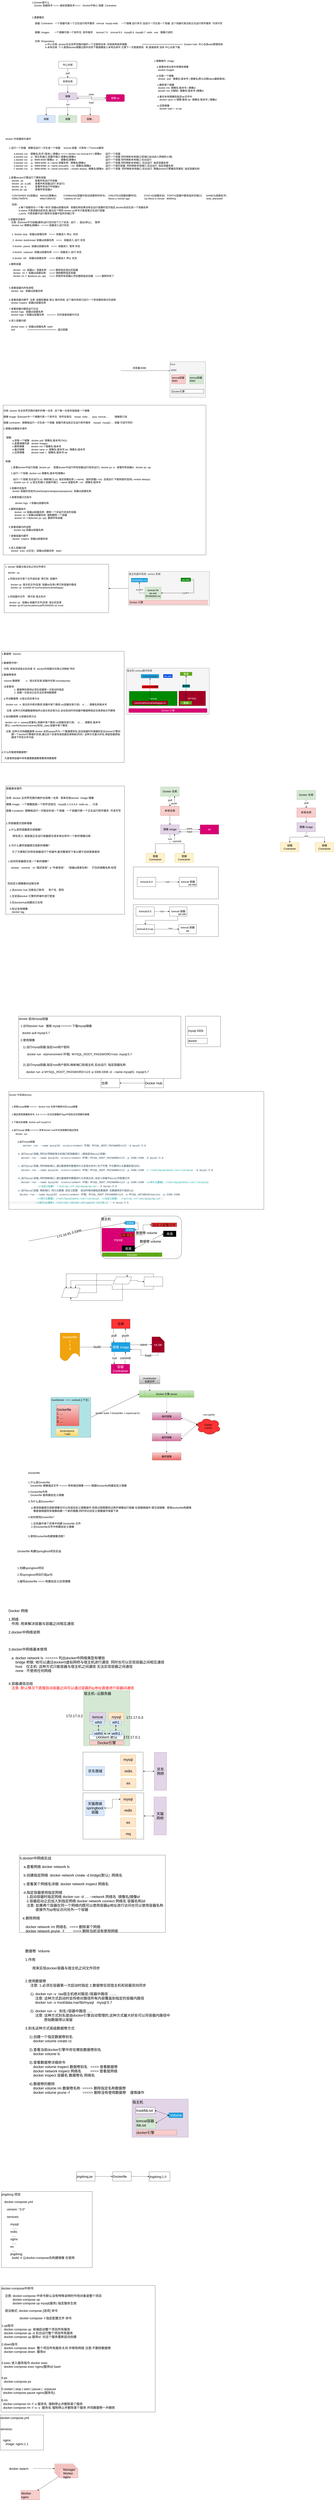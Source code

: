 <mxfile version="14.1.5" type="device"><diagram id="rYF7cJ8meqvL47Lru-8_" name="第 1 页"><mxGraphModel dx="1586" dy="875" grid="0" gridSize="10" guides="1" tooltips="1" connect="1" arrows="1" fold="1" page="0" pageScale="1" pageWidth="827" pageHeight="1169" math="0" shadow="0"><root><mxCell id="0"/><mxCell id="1" parent="0"/><mxCell id="ubbVoNeFHzxdXNxDsXZ5-53" style="edgeStyle=orthogonalEdgeStyle;rounded=0;orthogonalLoop=1;jettySize=auto;html=1;exitX=1;exitY=0.5;exitDx=0;exitDy=0;startArrow=classic;startFill=1;fontSize=23;" parent="1" source="ubbVoNeFHzxdXNxDsXZ5-39" target="ubbVoNeFHzxdXNxDsXZ5-52" edge="1"><mxGeometry relative="1" as="geometry"/></mxCell><mxCell id="ubbVoNeFHzxdXNxDsXZ5-39" value="" style="rounded=0;whiteSpace=wrap;html=1;fontSize=23;align=center;" parent="1" vertex="1"><mxGeometry x="376" y="11609" width="392" height="298" as="geometry"/></mxCell><mxCell id="ubbVoNeFHzxdXNxDsXZ5-51" style="edgeStyle=orthogonalEdgeStyle;rounded=0;orthogonalLoop=1;jettySize=auto;html=1;exitX=1;exitY=0.5;exitDx=0;exitDy=0;entryX=0;entryY=0.5;entryDx=0;entryDy=0;startArrow=classic;startFill=1;fontSize=23;" parent="1" source="ubbVoNeFHzxdXNxDsXZ5-38" target="ubbVoNeFHzxdXNxDsXZ5-50" edge="1"><mxGeometry relative="1" as="geometry"/></mxCell><mxCell id="ubbVoNeFHzxdXNxDsXZ5-38" value="" style="rounded=0;whiteSpace=wrap;html=1;fontSize=23;align=center;" parent="1" vertex="1"><mxGeometry x="376" y="11347" width="388" height="247" as="geometry"/></mxCell><mxCell id="aBlDhTOY2YFHzA48E-Yt-50" style="rounded=0;orthogonalLoop=1;jettySize=auto;html=1;exitX=1;exitY=0.5;exitDx=0;exitDy=0;entryX=0;entryY=0.5;entryDx=0;entryDy=0;startArrow=none;startFill=0;endArrow=classic;endFill=1;fontSize=16;" parent="1" source="aBlDhTOY2YFHzA48E-Yt-45" target="aBlDhTOY2YFHzA48E-Yt-49" edge="1"><mxGeometry relative="1" as="geometry"/></mxCell><mxCell id="aBlDhTOY2YFHzA48E-Yt-45" value="/root/docker&amp;nbsp; ==&amp;gt;&amp;nbsp; context(上下文)" style="whiteSpace=wrap;html=1;aspect=fixed;fillColor=#b0e3e6;fontSize=16;align=left;strokeColor=#0e8088;verticalAlign=top;" parent="1" vertex="1"><mxGeometry x="169.5" y="9063" width="257" height="257" as="geometry"/></mxCell><mxCell id="3z9sNvrK_xcQFhwVTRCD-25" value="" style="rounded=0;whiteSpace=wrap;html=1;fontSize=17;align=center;" parent="1" vertex="1"><mxGeometry x="701" y="5647" width="549" height="206" as="geometry"/></mxCell><mxCell id="7wxbOleaaya5gZarjeR7-1" value="1.Docker是什么&lt;br style=&quot;font-size: 16px&quot;&gt;&amp;nbsp; &amp;nbsp;Docker 容器技术 ===&amp;gt; 虚拟容器技术===&amp;gt;&amp;nbsp; &amp;nbsp;Docker中核心 容器&amp;nbsp; Contrainer&lt;br style=&quot;font-size: 16px&quot;&gt;&lt;br style=&quot;font-size: 16px&quot;&gt;&amp;nbsp;&amp;nbsp;&lt;br style=&quot;font-size: 16px&quot;&gt;&lt;br style=&quot;font-size: 16px&quot;&gt;2.重要概念&lt;br style=&quot;font-size: 16px&quot;&gt;&lt;br style=&quot;font-size: 16px&quot;&gt;&amp;nbsp; &amp;nbsp; 容器: Contrainer&amp;nbsp; &amp;nbsp;一个容器代表一个正在运行软件服务&amp;nbsp; &amp;nbsp;tomcat&amp;nbsp; mysql redis&amp;nbsp; &amp;nbsp; &amp;nbsp;一个镜像 运行多次 没运行一次生成一个容器&amp;nbsp; 这个容器代表当前正在运行软件服务&amp;nbsp; 可读可写&lt;br style=&quot;font-size: 16px&quot;&gt;&lt;br&gt;&lt;br style=&quot;font-size: 16px&quot;&gt;&amp;nbsp; &amp;nbsp; 镜像: Images&amp;nbsp; &amp;nbsp; &amp;nbsp; &amp;nbsp;一个镜像代表一个软件包&amp;nbsp; 软件程序&amp;nbsp; &amp;nbsp; &amp;nbsp;tomcat:7.0&amp;nbsp; &amp;nbsp; tomcat:8.0&amp;nbsp; &amp;nbsp;mysql5.6&amp;nbsp; mysql6.7&amp;nbsp; redis&amp;nbsp; .exe&amp;nbsp; &amp;nbsp;镜像只读的&amp;nbsp;&lt;br&gt;&lt;br&gt;&lt;br&gt;&amp;nbsp; &amp;nbsp; 仓库: Respository&amp;nbsp; &lt;br&gt;&amp;nbsp; &amp;nbsp; &amp;nbsp; &amp;nbsp; &amp;nbsp; &amp;nbsp; &amp;nbsp; &amp;nbsp; &amp;nbsp; &amp;nbsp;a.中心仓库: docker在全世界范围内维护一个互联网仓库&amp;nbsp; 存放各种各样镜像&amp;nbsp; &amp;nbsp; &amp;nbsp; &amp;nbsp; &amp;nbsp; &amp;nbsp; &amp;nbsp; &amp;nbsp; &amp;nbsp; &amp;nbsp; &amp;nbsp; ===========================&amp;gt;&amp;nbsp; Docker Hub&amp;nbsp; 中心仓库web管理系统&lt;br&gt;&amp;nbsp; &amp;nbsp; &amp;nbsp; &amp;nbsp; &amp;nbsp; &amp;nbsp; &amp;nbsp; &amp;nbsp; &amp;nbsp; &amp;nbsp;b.本地仓库: 个人使用docker镜像过程中会将下载镜像放入本地仓库中 方便下一次直接使用&amp;nbsp; &amp;nbsp;有 直接使用 没有 中心仓库下载" style="text;html=1;strokeColor=none;fillColor=none;align=left;verticalAlign=top;whiteSpace=wrap;rounded=0;fontSize=16;" parent="1" vertex="1"><mxGeometry x="46" y="65" width="1265" height="370" as="geometry"/></mxCell><mxCell id="7wxbOleaaya5gZarjeR7-7" value="pull" style="edgeStyle=orthogonalEdgeStyle;rounded=0;orthogonalLoop=1;jettySize=auto;html=1;exitX=0.5;exitY=1;exitDx=0;exitDy=0;entryX=0.5;entryY=0;entryDx=0;entryDy=0;fontSize=16;" parent="1" source="7wxbOleaaya5gZarjeR7-2" target="7wxbOleaaya5gZarjeR7-3" edge="1"><mxGeometry relative="1" as="geometry"/></mxCell><mxCell id="7wxbOleaaya5gZarjeR7-2" value="中心仓库" style="rounded=1;whiteSpace=wrap;html=1;fontSize=16;align=center;" parent="1" vertex="1"><mxGeometry x="219" y="459" width="118" height="46" as="geometry"/></mxCell><mxCell id="7wxbOleaaya5gZarjeR7-8" style="edgeStyle=orthogonalEdgeStyle;rounded=0;orthogonalLoop=1;jettySize=auto;html=1;exitX=0.5;exitY=1;exitDx=0;exitDy=0;entryX=0.5;entryY=0;entryDx=0;entryDy=0;fontSize=16;" parent="1" source="7wxbOleaaya5gZarjeR7-3" target="7wxbOleaaya5gZarjeR7-6" edge="1"><mxGeometry relative="1" as="geometry"/></mxCell><mxCell id="7wxbOleaaya5gZarjeR7-3" value="本地仓库" style="rounded=1;whiteSpace=wrap;html=1;fontSize=16;align=center;" parent="1" vertex="1"><mxGeometry x="219" y="566" width="118" height="46" as="geometry"/></mxCell><mxCell id="7wxbOleaaya5gZarjeR7-10" style="edgeStyle=orthogonalEdgeStyle;rounded=0;orthogonalLoop=1;jettySize=auto;html=1;exitX=0.5;exitY=1;exitDx=0;exitDy=0;fontSize=16;" parent="1" source="7wxbOleaaya5gZarjeR7-6" target="7wxbOleaaya5gZarjeR7-9" edge="1"><mxGeometry relative="1" as="geometry"/></mxCell><mxCell id="7wxbOleaaya5gZarjeR7-12" style="edgeStyle=orthogonalEdgeStyle;rounded=0;orthogonalLoop=1;jettySize=auto;html=1;exitX=0.5;exitY=1;exitDx=0;exitDy=0;entryX=0.5;entryY=0;entryDx=0;entryDy=0;fontSize=16;" parent="1" source="7wxbOleaaya5gZarjeR7-6" target="7wxbOleaaya5gZarjeR7-11" edge="1"><mxGeometry relative="1" as="geometry"/></mxCell><mxCell id="7wxbOleaaya5gZarjeR7-14" style="edgeStyle=orthogonalEdgeStyle;rounded=0;orthogonalLoop=1;jettySize=auto;html=1;exitX=0.5;exitY=1;exitDx=0;exitDy=0;fontSize=16;" parent="1" source="7wxbOleaaya5gZarjeR7-6" target="7wxbOleaaya5gZarjeR7-13" edge="1"><mxGeometry relative="1" as="geometry"/></mxCell><mxCell id="7wxbOleaaya5gZarjeR7-23" value="run" style="edgeLabel;html=1;align=center;verticalAlign=middle;resizable=0;points=[];fontSize=16;" parent="7wxbOleaaya5gZarjeR7-14" vertex="1" connectable="0"><mxGeometry x="-0.769" relative="1" as="geometry"><mxPoint as="offset"/></mxGeometry></mxCell><mxCell id="7wxbOleaaya5gZarjeR7-19" style="edgeStyle=orthogonalEdgeStyle;rounded=0;orthogonalLoop=1;jettySize=auto;html=1;exitX=1;exitY=0.5;exitDx=0;exitDy=0;fontSize=16;" parent="1" source="7wxbOleaaya5gZarjeR7-6" target="7wxbOleaaya5gZarjeR7-18" edge="1"><mxGeometry relative="1" as="geometry"/></mxCell><mxCell id="7wxbOleaaya5gZarjeR7-6" value="镜像" style="rounded=1;whiteSpace=wrap;html=1;fontSize=16;align=center;fillColor=#e1d5e7;strokeColor=#9673a6;" parent="1" vertex="1"><mxGeometry x="219" y="662" width="118" height="46" as="geometry"/></mxCell><mxCell id="7wxbOleaaya5gZarjeR7-9" value="容器" style="rounded=1;whiteSpace=wrap;html=1;fontSize=16;align=center;fillColor=#dae8fc;strokeColor=#6c8ebf;" parent="1" vertex="1"><mxGeometry x="80" y="808" width="118" height="46" as="geometry"/></mxCell><mxCell id="7wxbOleaaya5gZarjeR7-11" value="容器" style="rounded=1;whiteSpace=wrap;html=1;fontSize=16;align=center;fillColor=#d5e8d4;strokeColor=#82b366;" parent="1" vertex="1"><mxGeometry x="219" y="808" width="118" height="46" as="geometry"/></mxCell><mxCell id="7wxbOleaaya5gZarjeR7-13" value="容器..." style="rounded=1;whiteSpace=wrap;html=1;fontSize=16;align=center;fillColor=#f8cecc;strokeColor=#b85450;" parent="1" vertex="1"><mxGeometry x="364" y="808" width="118" height="46" as="geometry"/></mxCell><mxCell id="7wxbOleaaya5gZarjeR7-16" value="1.镜像操作&amp;nbsp; image&lt;br&gt;&lt;br&gt;&amp;nbsp; &amp;nbsp; a.查看本地仓库中有哪些镜像&amp;nbsp;&lt;br&gt;&amp;nbsp; &amp;nbsp; &amp;nbsp; docker images&lt;br&gt;&lt;br&gt;&amp;nbsp; &amp;nbsp; b.拉取一个镜像&lt;br&gt;&amp;nbsp; &amp;nbsp; &amp;nbsp; docker&amp;nbsp; pull&amp;nbsp; &amp;nbsp;镜像名:版本号 | 镜像名(默认拉取latest最新版本)&lt;br&gt;&lt;br&gt;&amp;nbsp; &amp;nbsp; &amp;nbsp;c.删除某个镜像&lt;br&gt;&amp;nbsp; &amp;nbsp; &amp;nbsp; docker rmi&amp;nbsp; 镜像名:版本号 | 镜像id&lt;br&gt;&amp;nbsp; &amp;nbsp; &amp;nbsp; docker rmi -f(强制)&amp;nbsp; 镜像名:版本号 |镜像id&lt;br&gt;&lt;br&gt;&amp;nbsp; &amp;nbsp; &amp;nbsp;d.备份本地镜像到指定tar文件中&lt;br&gt;&amp;nbsp; &amp;nbsp; &amp;nbsp; &amp;nbsp; docker save -o 镜像-版本.tar&amp;nbsp; 镜像名:版本号 | 镜像id&lt;br&gt;&lt;br&gt;&amp;nbsp; &amp;nbsp; &amp;nbsp;e.还原镜像&lt;br&gt;&amp;nbsp; &amp;nbsp; &amp;nbsp; &amp;nbsp; docker load -i&amp;nbsp; xx.tar&amp;nbsp;" style="text;html=1;strokeColor=none;fillColor=none;align=left;verticalAlign=top;whiteSpace=wrap;rounded=0;fontSize=16;" parent="1" vertex="1"><mxGeometry x="832" y="441" width="506" height="349" as="geometry"/></mxCell><mxCell id="7wxbOleaaya5gZarjeR7-21" style="edgeStyle=orthogonalEdgeStyle;rounded=0;orthogonalLoop=1;jettySize=auto;html=1;exitX=0;exitY=0.75;exitDx=0;exitDy=0;entryX=1;entryY=0.75;entryDx=0;entryDy=0;fontSize=16;" parent="1" source="7wxbOleaaya5gZarjeR7-18" target="7wxbOleaaya5gZarjeR7-6" edge="1"><mxGeometry relative="1" as="geometry"/></mxCell><mxCell id="7wxbOleaaya5gZarjeR7-18" value="镜像.tar" style="rounded=1;whiteSpace=wrap;html=1;fontSize=16;align=center;fillColor=#d80073;strokeColor=#A50040;fontColor=#ffffff;" parent="1" vertex="1"><mxGeometry x="526" y="673" width="118" height="46" as="geometry"/></mxCell><mxCell id="7wxbOleaaya5gZarjeR7-20" value="save" style="text;html=1;strokeColor=none;fillColor=none;align=center;verticalAlign=middle;whiteSpace=wrap;rounded=0;fontSize=16;" parent="1" vertex="1"><mxGeometry x="410" y="662" width="40" height="20" as="geometry"/></mxCell><mxCell id="7wxbOleaaya5gZarjeR7-22" value="load" style="text;html=1;strokeColor=none;fillColor=none;align=center;verticalAlign=middle;whiteSpace=wrap;rounded=0;fontSize=16;" parent="1" vertex="1"><mxGeometry x="410" y="715" width="40" height="20" as="geometry"/></mxCell><mxCell id="7wxbOleaaya5gZarjeR7-25" value="docker 中容器相关操作&lt;br&gt;&lt;br&gt;&lt;br&gt;&amp;nbsp; &amp;nbsp; &amp;nbsp;1.运行一个容器&amp;nbsp; &amp;nbsp;镜像没运行一次生成一个容器&amp;nbsp; &amp;nbsp; &amp;nbsp;tomcat 容器&amp;nbsp; &amp;nbsp;代表有一个tomcat服务&lt;br&gt;&amp;nbsp; &amp;nbsp;&amp;nbsp;&lt;br&gt;&amp;nbsp; &amp;nbsp; &amp;nbsp; &amp;nbsp; &amp;nbsp; &amp;nbsp; a.docker run&amp;nbsp; &amp;nbsp; 镜像名(名字+版本) | 镜像id ====&amp;gt; docker run tomcat:8.0 | 镜像id&amp;nbsp; &amp;nbsp; &amp;nbsp; 运行一个容器&lt;br&gt;&amp;nbsp; &amp;nbsp; &amp;nbsp; &amp;nbsp; &amp;nbsp; &amp;nbsp; b.docker run&amp;nbsp; &amp;nbsp; -p&amp;nbsp; &amp;nbsp;宿主机端口:容器中端口 镜像名|镜像id&amp;nbsp; &amp;nbsp; &amp;nbsp; &amp;nbsp; &amp;nbsp; &amp;nbsp; &amp;nbsp; &amp;nbsp; &amp;nbsp; &amp;nbsp; &amp;nbsp; &amp;nbsp; &amp;nbsp; &amp;nbsp; &amp;nbsp; &amp;nbsp; &amp;nbsp; &amp;nbsp; &amp;nbsp; &amp;nbsp; &amp;nbsp; &amp;nbsp;运行一个容器 同时映射本地端口(将端口自动加入网络防火墙)&lt;br&gt;&amp;nbsp; &amp;nbsp; &amp;nbsp; &amp;nbsp; &amp;nbsp; &amp;nbsp; c.docker run&amp;nbsp; &amp;nbsp; -p&amp;nbsp; &amp;nbsp;8989:8080 镜像id&amp;nbsp; -d&amp;nbsp; &amp;nbsp; &amp;nbsp;镜像名|镜像id&amp;nbsp; &amp;nbsp; &amp;nbsp; &amp;nbsp; &amp;nbsp; &amp;nbsp; &amp;nbsp; &amp;nbsp; &amp;nbsp; &amp;nbsp; &amp;nbsp; &amp;nbsp; &amp;nbsp; &amp;nbsp; &amp;nbsp; &amp;nbsp; &amp;nbsp; &amp;nbsp; &amp;nbsp; &amp;nbsp; &amp;nbsp; &amp;nbsp;运行一个容器 同时映射本地端口 后台运行&lt;br&gt;&amp;nbsp; &amp;nbsp; &amp;nbsp; &amp;nbsp; &amp;nbsp; &amp;nbsp; d.docker run&amp;nbsp; &amp;nbsp; -p&amp;nbsp; &amp;nbsp;8989:8080 -d --name 容器名称&amp;nbsp; &amp;nbsp;镜像名|镜像id&amp;nbsp; &amp;nbsp; &amp;nbsp; &amp;nbsp; &amp;nbsp; &amp;nbsp; &amp;nbsp; &amp;nbsp; &amp;nbsp; &amp;nbsp; &amp;nbsp; &amp;nbsp; &amp;nbsp; &amp;nbsp; &amp;nbsp;运行一个容器 同时映射本地端口&amp;nbsp; 后台运行&amp;nbsp; 指定容器名称&lt;br&gt;&amp;nbsp; &amp;nbsp; &amp;nbsp; &amp;nbsp; &amp;nbsp; &amp;nbsp; e.docker run&amp;nbsp; &amp;nbsp; -p&amp;nbsp; &amp;nbsp;8989:8080 -d --name tomcat01&amp;nbsp; --rm&amp;nbsp; 镜像名|镜像id&amp;nbsp; &amp;nbsp; &amp;nbsp; &amp;nbsp; &amp;nbsp; &amp;nbsp; &amp;nbsp; &amp;nbsp; &amp;nbsp; &amp;nbsp; &amp;nbsp;运行一个临时容器&amp;nbsp; 同时映射本地端口 后台运行&amp;nbsp; 指定容器名称&lt;br&gt;&amp;nbsp; &amp;nbsp; &amp;nbsp; &amp;nbsp; &amp;nbsp; &amp;nbsp; f. docker run&amp;nbsp; &amp;nbsp; -p&amp;nbsp; &amp;nbsp;8990:8080 -d --name tomcat02&amp;nbsp; --restart always&amp;nbsp; 镜像名|镜像id&amp;nbsp; &amp;nbsp;运行一个容器&amp;nbsp; 同时映射本地端口 后台运行&amp;nbsp; 随着docker引擎重启而重启&amp;nbsp; 指定容器名称&lt;br&gt;&amp;nbsp; &amp;nbsp;&amp;nbsp;&lt;br&gt;&lt;br&gt;&amp;nbsp; &amp;nbsp; &amp;nbsp;2.查看docker引擎运行了哪些容器&lt;br&gt;&amp;nbsp; &amp;nbsp; &amp;nbsp; &amp;nbsp; &amp;nbsp;docker&amp;nbsp; ps&amp;nbsp; &amp;nbsp; &amp;nbsp; &amp;nbsp; &amp;nbsp; &amp;nbsp; &amp;nbsp; &amp;nbsp; &amp;nbsp;查看所有运行中容器&lt;br&gt;&amp;nbsp; &amp;nbsp; &amp;nbsp; &amp;nbsp; &amp;nbsp;docker&amp;nbsp; ps -a (all)&amp;nbsp; &amp;nbsp; &amp;nbsp; 查看所有容器(运行 非运行)&lt;br&gt;&amp;nbsp; &amp;nbsp; &amp;nbsp; &amp;nbsp; &amp;nbsp;docker&amp;nbsp; ps -q&amp;nbsp; &amp;nbsp; &amp;nbsp; &amp;nbsp; &amp;nbsp; &amp;nbsp; &amp;nbsp;查看所有运行中容器id&lt;br&gt;&amp;nbsp; &amp;nbsp; &amp;nbsp; &amp;nbsp; &amp;nbsp;docker ps -qa&amp;nbsp; &amp;nbsp; &amp;nbsp; &amp;nbsp; &amp;nbsp; &amp;nbsp; 查看所有容器id&lt;br&gt;&lt;br&gt;&amp;nbsp; &amp;nbsp; &amp;nbsp; &amp;nbsp; &amp;nbsp;&lt;span&gt;CONTAINER ID(容器id)&amp;nbsp; &amp;nbsp;IMAGE(镜像id)&amp;nbsp; &amp;nbsp; &amp;nbsp; &amp;nbsp; &amp;nbsp; COMMAND(容器中启动该服务的命令)&amp;nbsp; &amp;nbsp; CREATED(容器创建时间)&amp;nbsp; &amp;nbsp; &amp;nbsp; &amp;nbsp; &amp;nbsp; &amp;nbsp;STATUS(容器状态)&amp;nbsp; &amp;nbsp;PORTS(容器中服务监听的端口)&amp;nbsp; &amp;nbsp; &amp;nbsp; NAMES(容器名字)&lt;/span&gt;&lt;div&gt;&amp;nbsp; &amp;nbsp; &amp;nbsp; &amp;nbsp; &amp;nbsp;439b17b0f97b&amp;nbsp; &amp;nbsp; &amp;nbsp; &amp;nbsp; &amp;nbsp; &amp;nbsp; &amp;nbsp; &amp;nbsp; &amp;nbsp; ef6a7c98d192&amp;nbsp; &amp;nbsp; &amp;nbsp; &amp;nbsp; &amp;nbsp; &amp;nbsp;&quot;catalina.sh run&quot;&amp;nbsp; &amp;nbsp; &amp;nbsp; &amp;nbsp; &amp;nbsp; &amp;nbsp; &amp;nbsp; &amp;nbsp; &amp;nbsp; &amp;nbsp; &amp;nbsp; &amp;nbsp; &amp;nbsp; &amp;nbsp; &amp;nbsp; &amp;nbsp; &amp;nbsp; &amp;nbsp; &amp;nbsp; &amp;nbsp;About a minute ago&amp;nbsp; &amp;nbsp; &amp;nbsp; &amp;nbsp; &amp;nbsp; &amp;nbsp; &amp;nbsp; &amp;nbsp; &amp;nbsp; &amp;nbsp; &amp;nbsp;Up About a minute&amp;nbsp; &amp;nbsp;8080/tcp&amp;nbsp; &amp;nbsp; &amp;nbsp; &amp;nbsp; &amp;nbsp; &amp;nbsp; &amp;nbsp; &amp;nbsp; &amp;nbsp; &amp;nbsp; &amp;nbsp; &amp;nbsp; &amp;nbsp; &amp;nbsp; &amp;nbsp; &amp;nbsp; &amp;nbsp; &amp;nbsp; &amp;nbsp; &amp;nbsp; &amp;nbsp; &amp;nbsp; bold_blackwell&lt;/div&gt;&lt;div&gt;&lt;br&gt;&lt;/div&gt;&lt;div&gt;&amp;nbsp; &amp;nbsp; &amp;nbsp; &amp;nbsp; &amp;nbsp;总结:&lt;/div&gt;&lt;div&gt;&amp;nbsp; &amp;nbsp; &amp;nbsp; &amp;nbsp; &amp;nbsp; &amp;nbsp; &amp;nbsp; &amp;nbsp; &amp;nbsp; &amp;nbsp;a.每个容器存在一个唯一标识 容器id|容器名称&amp;nbsp; &amp;nbsp;容器名称如果没有在运行容器时显示指定,docker自动生成一个容器名称&lt;/div&gt;&lt;div&gt;&amp;nbsp; &amp;nbsp; &amp;nbsp; &amp;nbsp; &amp;nbsp; &amp;nbsp; &amp;nbsp; &amp;nbsp; &amp;nbsp; &amp;nbsp;b.status 代表容器当前状态,通过这个得知 docker ps命令只能查看正在运行容器&lt;/div&gt;&lt;div&gt;&amp;nbsp; &amp;nbsp; &amp;nbsp; &amp;nbsp; &amp;nbsp; &amp;nbsp; &amp;nbsp; &amp;nbsp; &amp;nbsp; &amp;nbsp;c.ports&amp;nbsp; 代表容器中运行服务在容器中监听的端口号&amp;nbsp;&lt;/div&gt;&lt;div&gt;&lt;br&gt;&lt;/div&gt;&lt;div&gt;&amp;nbsp; &amp;nbsp; 3.容器状态操作&amp;nbsp;&lt;/div&gt;&lt;div&gt;&amp;nbsp; &amp;nbsp; &amp;nbsp; &amp;nbsp; 注意: 在docker中为容器(服务)运行划分如下几个状态:&amp;nbsp; 运行&amp;nbsp; 、退出(停止)、&amp;nbsp; 暂停&lt;/div&gt;&lt;div&gt;&amp;nbsp; &amp;nbsp; &amp;nbsp; &amp;nbsp; &amp;nbsp;&lt;span&gt;docker run 镜像名|镜像id&amp;nbsp; &amp;nbsp;====&amp;gt; 容器进入运行状态&lt;/span&gt;&lt;/div&gt;&lt;div&gt;&lt;br&gt;&lt;/div&gt;&lt;div&gt;&lt;br&gt;&lt;/div&gt;&lt;div&gt;&amp;nbsp; &amp;nbsp; &amp;nbsp; &amp;nbsp; &amp;nbsp;1. docker stop&amp;nbsp; &amp;nbsp;容器id|容器名称&amp;nbsp; &amp;nbsp;===&amp;gt;&amp;nbsp; 容器进入 停止&amp;nbsp; 状态&lt;/div&gt;&lt;div&gt;&amp;nbsp; &amp;nbsp; &amp;nbsp; &amp;nbsp; &amp;nbsp;&amp;nbsp;&lt;/div&gt;&lt;div&gt;&amp;nbsp; &amp;nbsp; &amp;nbsp; &amp;nbsp; &amp;nbsp; 2. docker start|restart 容器id|容器名称&amp;nbsp; &amp;nbsp;===&amp;gt;&amp;nbsp; &amp;nbsp;容器进入 运行 状态&lt;/div&gt;&lt;div&gt;&lt;br&gt;&lt;/div&gt;&lt;div&gt;&amp;nbsp; &amp;nbsp; &amp;nbsp; &amp;nbsp; &amp;nbsp; 3.docker&amp;nbsp; pause&amp;nbsp; 容器id|容器名称&amp;nbsp; &amp;nbsp;===&amp;gt;&amp;nbsp; 容器进入&amp;nbsp; 暂停 状态&lt;/div&gt;&lt;div&gt;&amp;nbsp;&amp;nbsp;&lt;/div&gt;&lt;div&gt;&amp;nbsp; &amp;nbsp; &amp;nbsp; &amp;nbsp; &amp;nbsp; 4.docker&amp;nbsp; unpause&amp;nbsp; 容器id|容器名称&amp;nbsp; ===&amp;gt;&amp;nbsp; 容器进入 运行 状态&amp;nbsp;&lt;/div&gt;&lt;div&gt;&amp;nbsp; &amp;nbsp; &amp;nbsp;&amp;nbsp;&lt;/div&gt;&lt;div&gt;&amp;nbsp; &amp;nbsp; &amp;nbsp; &amp;nbsp; &amp;nbsp; 5.docker&amp;nbsp; kill&amp;nbsp; &amp;nbsp; 容器id|容器名称&amp;nbsp; &amp;nbsp; ===&amp;gt; 容器进入 停止 状态&lt;span&gt;&amp;nbsp;&lt;/span&gt;&lt;/div&gt;&lt;div&gt;&amp;nbsp; &amp;nbsp; &amp;nbsp;&lt;/div&gt;&lt;div&gt;&amp;nbsp; &amp;nbsp; &amp;nbsp;4.删除容器&lt;/div&gt;&lt;div&gt;&lt;br&gt;&lt;/div&gt;&lt;div&gt;&amp;nbsp; &amp;nbsp; &amp;nbsp; &amp;nbsp; &amp;nbsp; &amp;nbsp;docker&amp;nbsp; &amp;nbsp;rm&amp;nbsp; 容器id |&amp;nbsp; 容器名称&amp;nbsp; &amp;nbsp; ===&amp;gt; 删除指定退出的容器&lt;/div&gt;&lt;div&gt;&amp;nbsp; &amp;nbsp; &amp;nbsp; &amp;nbsp; &amp;nbsp; &amp;nbsp;docker&amp;nbsp; rm -f&amp;nbsp; 容器id|容器名称&amp;nbsp; &amp;nbsp; &amp;nbsp;===&amp;gt; 强制删除指定容器&lt;br&gt;&lt;/div&gt;&lt;div&gt;&amp;nbsp; &amp;nbsp; &amp;nbsp; &amp;nbsp; &amp;nbsp; &amp;nbsp;docker rm -f&amp;nbsp; $(dokcer ps -qa)&amp;nbsp; &amp;nbsp; &amp;nbsp;===&amp;gt; 获取所有容器id,然后删除指定容器&amp;nbsp; &amp;nbsp;===&amp;gt; 删除所有了&lt;/div&gt;&lt;div&gt;&lt;br&gt;&lt;/div&gt;&lt;div&gt;&lt;br&gt;&lt;/div&gt;&lt;div&gt;&lt;br&gt;&lt;/div&gt;&lt;div&gt;&amp;nbsp; &amp;nbsp; &amp;nbsp;5.查看容器内所有进程&lt;/div&gt;&lt;div&gt;&amp;nbsp; &amp;nbsp; &amp;nbsp; &amp;nbsp; docker&amp;nbsp; top&amp;nbsp; &amp;nbsp;容器id|容器名称&lt;/div&gt;&lt;div&gt;&lt;br&gt;&lt;/div&gt;&lt;div&gt;&lt;br&gt;&lt;/div&gt;&lt;div&gt;&amp;nbsp; &amp;nbsp; &amp;nbsp;6.查看容器内细节&amp;nbsp; 注意: 容器轻量级 独立 操作系统&amp;nbsp; 这个操作系统只运行一个和该服务相关的进程&lt;/div&gt;&lt;div&gt;&amp;nbsp; &amp;nbsp; &amp;nbsp; &amp;nbsp; docker inspect&amp;nbsp; 容器id|容器名称&lt;/div&gt;&lt;div&gt;&lt;br&gt;&lt;/div&gt;&lt;div&gt;&amp;nbsp; &amp;nbsp; &amp;nbsp;7.查看容器内服务运行日志&amp;nbsp;&amp;nbsp;&lt;/div&gt;&lt;div&gt;&amp;nbsp; &amp;nbsp; &amp;nbsp; &amp;nbsp; docker logs&amp;nbsp; &amp;nbsp;容器id|容器名称&amp;nbsp; &amp;nbsp; &amp;nbsp;&amp;nbsp;&lt;/div&gt;&lt;div&gt;&amp;nbsp; &amp;nbsp; &amp;nbsp; &amp;nbsp; docker logs -f 容器id|容器名称&amp;nbsp; &amp;nbsp; =====&amp;gt;&amp;nbsp; 实时查看容器中日志&lt;/div&gt;&lt;div&gt;&lt;br&gt;&lt;/div&gt;&lt;div&gt;&amp;nbsp; &amp;nbsp; &amp;nbsp;8.进入容器内部&amp;nbsp;&lt;/div&gt;&lt;div&gt;&lt;br&gt;&lt;/div&gt;&lt;div&gt;&amp;nbsp; &amp;nbsp; &amp;nbsp; &amp;nbsp; docker exec -it&amp;nbsp; 容器id|容器名称&amp;nbsp; bash&lt;/div&gt;&lt;div&gt;&amp;nbsp; &amp;nbsp; &amp;nbsp; &amp;nbsp; exit&amp;nbsp; &amp;nbsp; &amp;nbsp; &amp;nbsp; &amp;nbsp; &amp;nbsp; &amp;nbsp; &amp;nbsp; &amp;nbsp; ===================&amp;gt;&amp;nbsp; 退出容器&lt;/div&gt;" style="text;html=1;strokeColor=none;fillColor=none;align=left;verticalAlign=top;whiteSpace=wrap;rounded=0;fontSize=16;" parent="1" vertex="1"><mxGeometry x="-125" y="943" width="1580" height="1283" as="geometry"/></mxCell><mxCell id="7wxbOleaaya5gZarjeR7-29" style="edgeStyle=orthogonalEdgeStyle;rounded=0;orthogonalLoop=1;jettySize=auto;html=1;exitX=0;exitY=0.25;exitDx=0;exitDy=0;fontSize=16;startArrow=open;startFill=0;endArrow=none;endFill=0;" parent="1" source="7wxbOleaaya5gZarjeR7-26" edge="1"><mxGeometry relative="1" as="geometry"><mxPoint x="619" y="2452" as="targetPoint"/></mxGeometry></mxCell><mxCell id="7wxbOleaaya5gZarjeR7-26" value="linux&lt;br&gt;&lt;br&gt;&amp;nbsp;8080" style="whiteSpace=wrap;html=1;aspect=fixed;fontSize=16;align=left;fillColor=#f5f5f5;strokeColor=#666666;fontColor=#333333;verticalAlign=top;" parent="1" vertex="1"><mxGeometry x="937" y="2394" width="230" height="230" as="geometry"/></mxCell><mxCell id="7wxbOleaaya5gZarjeR7-27" value="Docker引擎" style="rounded=0;whiteSpace=wrap;html=1;fontSize=16;align=left;" parent="1" vertex="1"><mxGeometry x="948" y="2572" width="208" height="25" as="geometry"/></mxCell><mxCell id="7wxbOleaaya5gZarjeR7-28" value="tomcat容器&lt;br&gt;8080" style="rounded=0;whiteSpace=wrap;html=1;fontSize=16;align=left;fillColor=#d5e8d4;strokeColor=#82b366;" parent="1" vertex="1"><mxGeometry x="1063" y="2478" width="90" height="58" as="geometry"/></mxCell><mxCell id="7wxbOleaaya5gZarjeR7-30" value="浏览器:8080" style="text;html=1;strokeColor=none;fillColor=none;align=center;verticalAlign=middle;whiteSpace=wrap;rounded=0;fontSize=16;" parent="1" vertex="1"><mxGeometry x="686" y="2422" width="109" height="24" as="geometry"/></mxCell><mxCell id="7wxbOleaaya5gZarjeR7-32" value="tomcat容器&lt;br&gt;8080" style="rounded=0;whiteSpace=wrap;html=1;fontSize=16;align=left;fillColor=#f8cecc;strokeColor=#b85450;" parent="1" vertex="1"><mxGeometry x="948" y="2478" width="90" height="58" as="geometry"/></mxCell><mxCell id="0iqwvRzHmJIvUBRKQdj3-1" value="&lt;br style=&quot;font-size: 16px&quot;&gt;仓库: docker 在全世界范围内维护的唯一仓库&amp;nbsp; &amp;nbsp;这个唯一仓库存放就是一个镜像&lt;br style=&quot;font-size: 16px&quot;&gt;&lt;br&gt;镜像 Image: 在docker中一个镜像代表一个软件包&amp;nbsp; &amp;nbsp;软件安装包&amp;nbsp; &amp;nbsp; mysql&amp;nbsp; redis ...&amp;nbsp; &amp;nbsp;java&amp;nbsp; tomcat ....&amp;nbsp; &amp;nbsp; &amp;nbsp; &amp;nbsp; 镜像是只读&lt;br&gt;&lt;br&gt;容器 contrainer:&amp;nbsp; 镜像每运行一次生成一个容器&amp;nbsp; 容器代表当前正在运行软件服务&amp;nbsp; &amp;nbsp; mysql1&amp;nbsp; mysql2....&amp;nbsp; 容器 可读可写的&lt;br&gt;&lt;br style=&quot;font-size: 16px&quot;&gt;1.镜像&amp;amp;容器相关操作&lt;br&gt;&lt;br&gt;&lt;br&gt;&amp;nbsp; &amp;nbsp; 镜像:&amp;nbsp;&lt;br&gt;&amp;nbsp; &amp;nbsp; &amp;nbsp; &amp;nbsp; &amp;nbsp; &amp;nbsp; &amp;nbsp;a.获取一个镜像&amp;nbsp; &amp;nbsp;docker pull&amp;nbsp; 镜像名:版本号(TAG)&lt;br&gt;&amp;nbsp; &amp;nbsp; &amp;nbsp; &amp;nbsp; &amp;nbsp; &amp;nbsp; &amp;nbsp;b.查看镜像列表&amp;nbsp; &amp;nbsp;docker images&amp;nbsp;&amp;nbsp;&lt;br&gt;&amp;nbsp; &amp;nbsp; &amp;nbsp; &amp;nbsp; &amp;nbsp; &amp;nbsp; &amp;nbsp;c.删除镜像&amp;nbsp; &amp;nbsp; &amp;nbsp; &amp;nbsp; &amp;nbsp; docker rmi -f 镜像名:版本号&lt;br&gt;&amp;nbsp; &amp;nbsp; &amp;nbsp; &amp;nbsp; &amp;nbsp; &amp;nbsp; &amp;nbsp;d.备份镜像&amp;nbsp; &amp;nbsp; &amp;nbsp; &amp;nbsp; &amp;nbsp; docker save -o&amp;nbsp; 镜像名-版本号.tar&amp;nbsp;&amp;nbsp;镜像名:版本号&lt;br&gt;&amp;nbsp; &amp;nbsp; &amp;nbsp; &amp;nbsp; &amp;nbsp; &amp;nbsp; &amp;nbsp;e.还原镜像&amp;nbsp; &amp;nbsp; &amp;nbsp; &amp;nbsp; &amp;nbsp; docker load -i&amp;nbsp; &amp;nbsp;镜像名-版本号.tar&lt;br&gt;&lt;br&gt;&lt;br&gt;&amp;nbsp; &amp;nbsp;容器:&lt;br&gt;&lt;br&gt;&amp;nbsp; &amp;nbsp; &amp;nbsp; &amp;nbsp; &amp;nbsp; &amp;nbsp;1.查看docker中运行容器&amp;nbsp; docker ps&amp;nbsp; &amp;nbsp; &amp;nbsp;查看docker中运行所有容器(运行和非运行)&amp;nbsp; docker ps -a&amp;nbsp; &amp;nbsp;查看所有容器id&amp;nbsp; &amp;nbsp;docker ps -qa&lt;br&gt;&lt;br&gt;&amp;nbsp; &amp;nbsp; &amp;nbsp; &amp;nbsp; &amp;nbsp; &amp;nbsp;2.运行一个容器&amp;nbsp; docker run 镜像名:版本号|镜像id&lt;br&gt;&lt;br&gt;&amp;nbsp; &amp;nbsp; &amp;nbsp; &amp;nbsp; &amp;nbsp; &amp;nbsp; &amp;nbsp; 运行一个容器 后台运行(-d)&amp;nbsp; 映射端口(-p)&amp;nbsp; 指定容器名称 (--name)&amp;nbsp; &amp;nbsp;临时容器(--rm)&amp;nbsp; 总是运行 不能和临时连用(--restart always)&lt;br&gt;&amp;nbsp; &amp;nbsp; &amp;nbsp; &amp;nbsp; &amp;nbsp; &amp;nbsp; &amp;nbsp; &amp;nbsp;docker run -d&amp;nbsp; -p 宿主机端口:容器中端口&amp;nbsp; --name 容器名称 --rm&amp;nbsp; &amp;nbsp;镜像名:版本号&lt;br&gt;&lt;br&gt;&amp;nbsp; &amp;nbsp; &amp;nbsp; &amp;nbsp; &amp;nbsp;3.容器状态指令&amp;nbsp;&amp;nbsp;&lt;br&gt;&amp;nbsp; &amp;nbsp; &amp;nbsp; &amp;nbsp; &amp;nbsp; &amp;nbsp; &amp;nbsp;docker 容器状态指令(start|stop|restart|pause|unpause)&amp;nbsp; 容器id|容器名称&lt;br&gt;&lt;br&gt;&amp;nbsp; &amp;nbsp; &amp;nbsp; &amp;nbsp; &amp;nbsp;4.查看容器日志指令&lt;br&gt;&amp;nbsp; &amp;nbsp; &amp;nbsp; &amp;nbsp; &amp;nbsp; &amp;nbsp; &lt;br&gt;&amp;nbsp; &amp;nbsp; &amp;nbsp; &amp;nbsp; &amp;nbsp; &amp;nbsp; &amp;nbsp; &amp;nbsp; &amp;nbsp;docker logs&amp;nbsp; -f 容器id|容器名称&lt;br&gt;&lt;br&gt;&amp;nbsp; &amp;nbsp; &amp;nbsp; &amp;nbsp; 5.删除容器指令&lt;br&gt;&amp;nbsp; &amp;nbsp; &amp;nbsp; &amp;nbsp; &amp;nbsp; &amp;nbsp; &amp;nbsp; &amp;nbsp; docker&amp;nbsp; rm 容器id|容器名称&amp;nbsp; &amp;nbsp;删除一个非运行状态的容器&lt;br&gt;&amp;nbsp; &amp;nbsp; &amp;nbsp; &amp;nbsp; &amp;nbsp; &amp;nbsp; &amp;nbsp; &amp;nbsp; docker rm -f 容器id|容器名称&amp;nbsp; 强制删除一个容器&lt;br&gt;&amp;nbsp; &amp;nbsp; &amp;nbsp; &amp;nbsp; &amp;nbsp; &amp;nbsp; &amp;nbsp; &amp;nbsp; docker rm -f $(docker ps -qa)&amp;nbsp; 删除所有容器&lt;br&gt;&lt;br&gt;&lt;br&gt;&amp;nbsp; &amp;nbsp; &amp;nbsp; &amp;nbsp; 6.查看容器内的进程&lt;br&gt;&amp;nbsp; &amp;nbsp; &amp;nbsp; &amp;nbsp; &amp;nbsp; &amp;nbsp; &amp;nbsp; &amp;nbsp;docker top 容器id|容器名称&lt;br&gt;&lt;br&gt;&amp;nbsp; &amp;nbsp; &amp;nbsp; &amp;nbsp; 7.查看容器内细节&lt;br&gt;&amp;nbsp; &amp;nbsp; &amp;nbsp; &amp;nbsp; &amp;nbsp; &amp;nbsp; &amp;nbsp;docker&amp;nbsp; inspect&amp;nbsp; 容器id|容器名称&lt;br&gt;&lt;br&gt;&lt;br&gt;&amp;nbsp; &amp;nbsp; &amp;nbsp; &amp;nbsp; 8.进入容器内部&lt;br&gt;&amp;nbsp; &amp;nbsp; &amp;nbsp; &amp;nbsp; &amp;nbsp; &amp;nbsp;docker&amp;nbsp; exec -it(交互)&amp;nbsp; &amp;nbsp;容器id|容器名称&amp;nbsp; &amp;nbsp;bash&lt;br&gt;&lt;br&gt;&amp;nbsp; &amp;nbsp; &amp;nbsp; &amp;nbsp;&amp;nbsp;&lt;br&gt;&amp;nbsp;&amp;nbsp;&lt;br&gt;&amp;nbsp; &amp;nbsp; &amp;nbsp; &amp;nbsp; &amp;nbsp;&amp;nbsp;" style="text;html=1;fillColor=none;align=left;verticalAlign=top;whiteSpace=wrap;rounded=0;labelBorderColor=none;fontSize=16;strokeColor=#000000;" parent="1" vertex="1"><mxGeometry x="-139" y="2674" width="1309" height="964" as="geometry"/></mxCell><mxCell id="0iqwvRzHmJIvUBRKQdj3-11" style="edgeStyle=orthogonalEdgeStyle;rounded=0;orthogonalLoop=1;jettySize=auto;html=1;exitX=0;exitY=0.5;exitDx=0;exitDy=0;entryX=1;entryY=0.5;entryDx=0;entryDy=0;fontSize=16;" parent="1" source="0iqwvRzHmJIvUBRKQdj3-2" target="0iqwvRzHmJIvUBRKQdj3-10" edge="1"><mxGeometry relative="1" as="geometry"/></mxCell><mxCell id="0iqwvRzHmJIvUBRKQdj3-2" value="宿主机操作系统&amp;nbsp; centos 系统&lt;br&gt;&lt;br&gt;" style="rounded=0;whiteSpace=wrap;html=1;strokeColor=#666666;fontSize=16;align=left;verticalAlign=top;fillColor=#f5f5f5;fontColor=#333333;" parent="1" vertex="1"><mxGeometry x="670" y="3745" width="522" height="218" as="geometry"/></mxCell><mxCell id="0iqwvRzHmJIvUBRKQdj3-3" value="Docker 引擎" style="rounded=0;whiteSpace=wrap;html=1;strokeColor=#b85450;fontSize=16;align=left;fillColor=#f8cecc;" parent="1" vertex="1"><mxGeometry x="675" y="3930" width="505" height="26" as="geometry"/></mxCell><mxCell id="0iqwvRzHmJIvUBRKQdj3-8" style="edgeStyle=orthogonalEdgeStyle;rounded=0;orthogonalLoop=1;jettySize=auto;html=1;exitX=0;exitY=0.5;exitDx=0;exitDy=0;fontSize=16;" parent="1" source="0iqwvRzHmJIvUBRKQdj3-4" target="0iqwvRzHmJIvUBRKQdj3-7" edge="1"><mxGeometry relative="1" as="geometry"/></mxCell><mxCell id="0iqwvRzHmJIvUBRKQdj3-9" value="COPY" style="edgeLabel;html=1;align=center;verticalAlign=middle;resizable=0;points=[];fontSize=16;" parent="0iqwvRzHmJIvUBRKQdj3-8" vertex="1" connectable="0"><mxGeometry x="-0.289" y="-2" relative="1" as="geometry"><mxPoint x="-2" y="-19" as="offset"/></mxGeometry></mxCell><mxCell id="0iqwvRzHmJIvUBRKQdj3-4" value="tomcat 04&lt;br&gt;aa.war&lt;br&gt;RUNNING.txt" style="rounded=0;whiteSpace=wrap;html=1;strokeColor=#82b366;fontSize=16;align=center;fillColor=#d5e8d4;" parent="1" vertex="1"><mxGeometry x="776" y="3846" width="104" height="75" as="geometry"/></mxCell><mxCell id="0iqwvRzHmJIvUBRKQdj3-6" value="COPY" style="edgeStyle=orthogonalEdgeStyle;rounded=0;orthogonalLoop=1;jettySize=auto;html=1;exitX=1;exitY=0.5;exitDx=0;exitDy=0;entryX=1;entryY=0.5;entryDx=0;entryDy=0;fontSize=16;" parent="1" source="0iqwvRzHmJIvUBRKQdj3-5" target="0iqwvRzHmJIvUBRKQdj3-4" edge="1"><mxGeometry relative="1" as="geometry"/></mxCell><mxCell id="0iqwvRzHmJIvUBRKQdj3-5" value="aa.war" style="text;html=1;strokeColor=#005700;fillColor=#008a00;align=center;verticalAlign=middle;whiteSpace=wrap;rounded=0;fontSize=16;fontColor=#ffffff;" parent="1" vertex="1"><mxGeometry x="1008" y="3786" width="63" height="23" as="geometry"/></mxCell><UserObject label="RUNNING.txt" link="RUNNING.txt" id="0iqwvRzHmJIvUBRKQdj3-7"><mxCell style="text;html=1;strokeColor=#006EAF;fillColor=#1ba1e2;align=center;verticalAlign=middle;whiteSpace=wrap;rounded=0;fontSize=16;fontColor=#ffffff;" parent="1" vertex="1"><mxGeometry x="688" y="3788" width="105" height="25" as="geometry"/></mxCell></UserObject><mxCell id="0iqwvRzHmJIvUBRKQdj3-10" value="&amp;nbsp;1. docker 容器与宿主机之间文件拷贝&lt;br&gt;&amp;nbsp; &amp;nbsp;&lt;br&gt;&amp;nbsp; &amp;nbsp; &amp;nbsp;docker&amp;nbsp; cp&lt;br&gt;&lt;br&gt;&amp;nbsp; &amp;nbsp; &amp;nbsp;a.将宿主机中某个文件或目录&amp;nbsp; 拷贝到&amp;nbsp; 容器中&lt;br&gt;&lt;br&gt;&amp;nbsp; &amp;nbsp; &amp;nbsp; &amp;nbsp; &amp;nbsp;docker cp&amp;nbsp; 宿主机文件|目录&amp;nbsp; 容器id(名称):拷贝到容器中路径&lt;br&gt;&amp;nbsp; &amp;nbsp; &amp;nbsp; &amp;nbsp; &amp;nbsp;docker cp&amp;nbsp; /root/bb&amp;nbsp;bf:/usr/local/tomcat/webapps&lt;br&gt;&amp;nbsp; &amp;nbsp;&lt;br&gt;&lt;br&gt;&amp;nbsp; &amp;nbsp; &amp;nbsp;b.将容器中文件&amp;nbsp; &amp;nbsp; 拷贝到 宿主机中&lt;br&gt;&lt;br&gt;&amp;nbsp; &amp;nbsp; &amp;nbsp; &amp;nbsp;docker cp&amp;nbsp; &amp;nbsp;容器id:容器中文件|目录&amp;nbsp; 宿主机目录&lt;br&gt;&amp;nbsp; &amp;nbsp; &amp;nbsp; &amp;nbsp;docker cp bf:/usr/local/tomcat/RUNNING.txt /root/" style="rounded=0;whiteSpace=wrap;html=1;strokeColor=#000000;fontSize=16;align=left;verticalAlign=top;" parent="1" vertex="1"><mxGeometry x="-132" y="3698" width="674" height="312" as="geometry"/></mxCell><mxCell id="0iqwvRzHmJIvUBRKQdj3-12" value="宿主机 centos操作系统&lt;br&gt;&lt;br&gt;&lt;br&gt;&amp;nbsp; &amp;nbsp;" style="rounded=0;whiteSpace=wrap;html=1;strokeColor=#666666;fontSize=16;align=left;fillColor=#f5f5f5;fontColor=#333333;horizontal=1;verticalAlign=top;" parent="1" vertex="1"><mxGeometry x="657" y="4367" width="534" height="297" as="geometry"/></mxCell><mxCell id="0iqwvRzHmJIvUBRKQdj3-13" value="Docker 引擎" style="rounded=0;whiteSpace=wrap;html=1;strokeColor=#A50040;fontSize=16;align=center;fillColor=#d80073;fontColor=#ffffff;" parent="1" vertex="1"><mxGeometry x="671.5" y="4627" width="505" height="26" as="geometry"/></mxCell><mxCell id="0iqwvRzHmJIvUBRKQdj3-14" value="tomcat&lt;br&gt;" style="rounded=0;whiteSpace=wrap;html=1;strokeColor=#005700;fontSize=16;align=center;fillColor=#008a00;fontColor=#ffffff;" parent="1" vertex="1"><mxGeometry x="675" y="4516" width="309" height="93" as="geometry"/></mxCell><mxCell id="0iqwvRzHmJIvUBRKQdj3-15" value="1.数据卷&amp;nbsp; Volume&amp;nbsp;&lt;br&gt;&lt;br&gt;&lt;br&gt;2.数据卷作用?&lt;br&gt;&lt;br&gt;&amp;nbsp; &amp;nbsp;作用: 用来完成宿主机目录 与&amp;nbsp; docker的容器中目录之间映射 同步&amp;nbsp;&lt;br&gt;&lt;br&gt;3.数据卷使用&lt;br&gt;&lt;br&gt;&amp;nbsp; &amp;nbsp;volume 数据卷&amp;nbsp; &amp;nbsp; &amp;nbsp; &amp;nbsp; -v&amp;nbsp; &amp;nbsp;宿主机目录:容器中目录:ro(readyonly)&lt;br&gt;&amp;nbsp;&lt;br&gt;&amp;nbsp; &amp;nbsp;注意事项:&lt;br&gt;&amp;nbsp; &amp;nbsp; &amp;nbsp; &amp;nbsp; &amp;nbsp; &amp;nbsp; &amp;nbsp; &amp;nbsp; &amp;nbsp; 1. 数据卷的使用必须在容器第一次启动时指定&amp;nbsp; &lt;br&gt;&amp;nbsp; &amp;nbsp; &amp;nbsp; &amp;nbsp; &amp;nbsp; &amp;nbsp; &amp;nbsp; &amp;nbsp; &amp;nbsp; 2. 容器一旦启动之后无法在使用数据卷&amp;nbsp;&amp;nbsp;&lt;br&gt;&lt;br&gt;&amp;nbsp; &amp;nbsp;a.手动数据卷&amp;nbsp; 以宿主机目录为主&lt;br&gt;&amp;nbsp; &amp;nbsp;&amp;nbsp;&lt;br&gt;&amp;nbsp; &amp;nbsp; &amp;nbsp; docker run&amp;nbsp; -v&amp;nbsp; 宿主机中绝对路径:容器中某个路径:ro(容器目录只读)&amp;nbsp; &amp;nbsp;-d ...... 镜像名和版本号&amp;nbsp; &amp;nbsp;&lt;br&gt;&amp;nbsp; &amp;nbsp;&lt;br&gt;&amp;nbsp; &amp;nbsp; &amp;nbsp; &amp;nbsp;注意: 这种方式构建数据卷始终以宿主机目录为主,会在启动时将容器中数据卷指定目录原始文件删除&lt;br&gt;&amp;nbsp; &amp;nbsp;&lt;br&gt;&amp;nbsp; &amp;nbsp;b.自动数据卷 以容器目录为主&lt;br&gt;&amp;nbsp; &amp;nbsp; &amp;nbsp;&amp;nbsp;&lt;br&gt;&amp;nbsp; &amp;nbsp; &amp;nbsp;docker run -v&amp;nbsp; aaaaa(变量名):容器中某个路径:ro(容器目录只读)&amp;nbsp; &amp;nbsp; -d ...... 镜像名:版本号&lt;br&gt;&amp;nbsp; &amp;nbsp; &amp;nbsp;默认:&amp;nbsp;/var/lib/docker/volumes/别名/_data:容器中某个路径&lt;br&gt;&lt;br&gt;&amp;nbsp; &amp;nbsp; &amp;nbsp; 注意: 这种方式构建数据卷 docker 会将aaaaa作为一个数据卷别名,启动容器时先根据别名在docker引擎创&lt;br&gt;&amp;nbsp; &amp;nbsp; &amp;nbsp; &amp;nbsp; &amp;nbsp; &amp;nbsp; &amp;nbsp; 建一个docker引擎维护目录,通过这个目录完成容器目录映射(同步)&amp;nbsp; 这种方式最大好处,保留容器原始&lt;br&gt;&amp;nbsp; &amp;nbsp; &amp;nbsp; &amp;nbsp; &amp;nbsp; &amp;nbsp; &amp;nbsp; 路径下所有文件内容&lt;br&gt;&lt;br&gt;&lt;br&gt;&lt;br&gt;&lt;br&gt;4.什么时候使用数据卷?&lt;br&gt;&amp;nbsp; &amp;nbsp;&amp;nbsp;&lt;br&gt;&amp;nbsp; &amp;nbsp; 凡是使用容器中持有重要数据都需要使用数据卷&lt;br&gt;&lt;br&gt;&lt;br&gt;&amp;nbsp; &amp;nbsp;&lt;br&gt;&amp;nbsp;&lt;br&gt;&lt;br&gt;&amp;nbsp; &amp;nbsp; &amp;nbsp;" style="rounded=0;whiteSpace=wrap;html=1;strokeColor=#000000;fontSize=16;align=left;verticalAlign=top;" parent="1" vertex="1"><mxGeometry x="-150" y="4259" width="792" height="716" as="geometry"/></mxCell><mxCell id="0iqwvRzHmJIvUBRKQdj3-20" style="edgeStyle=orthogonalEdgeStyle;rounded=0;orthogonalLoop=1;jettySize=auto;html=1;exitX=0.5;exitY=1;exitDx=0;exitDy=0;entryX=0.5;entryY=0;entryDx=0;entryDy=0;fontSize=16;startArrow=classicThin;startFill=1;" parent="1" source="0iqwvRzHmJIvUBRKQdj3-16" target="0iqwvRzHmJIvUBRKQdj3-17" edge="1"><mxGeometry relative="1" as="geometry"/></mxCell><mxCell id="0iqwvRzHmJIvUBRKQdj3-22" value="Volume 数据卷" style="edgeLabel;html=1;align=center;verticalAlign=middle;resizable=0;points=[];fontSize=16;labelBackgroundColor=#FF0000;" parent="0iqwvRzHmJIvUBRKQdj3-20" vertex="1" connectable="0"><mxGeometry x="-0.343" y="4" relative="1" as="geometry"><mxPoint x="-4" y="7" as="offset"/></mxGeometry></mxCell><mxCell id="0iqwvRzHmJIvUBRKQdj3-16" value="&lt;div style=&quot;text-align: left&quot;&gt;&lt;span&gt;&lt;font color=&quot;#333333&quot; face=&quot;helvetica&quot;&gt;/root/webapps&lt;/font&gt;&lt;/span&gt;&lt;/div&gt;" style="text;html=1;strokeColor=#006EAF;fillColor=#1ba1e2;align=center;verticalAlign=middle;whiteSpace=wrap;rounded=0;fontSize=16;fontColor=#ffffff;" parent="1" vertex="1"><mxGeometry x="751" y="4407" width="115" height="24" as="geometry"/></mxCell><mxCell id="0iqwvRzHmJIvUBRKQdj3-17" value="/usr/local/tomcat/webapps:ro" style="text;html=1;strokeColor=#6F0000;fillColor=#a20025;align=center;verticalAlign=middle;whiteSpace=wrap;rounded=0;fontSize=16;fontColor=#ffffff;" parent="1" vertex="1"><mxGeometry x="694" y="4578" width="229" height="25" as="geometry"/></mxCell><mxCell id="0iqwvRzHmJIvUBRKQdj3-24" value="aa.war" style="text;html=1;strokeColor=#001DBC;fillColor=#0050ef;align=center;verticalAlign=middle;whiteSpace=wrap;rounded=0;labelBackgroundColor=none;fontSize=16;fontColor=#ffffff;" parent="1" vertex="1"><mxGeometry x="895" y="4407" width="58" height="22" as="geometry"/></mxCell><mxCell id="0iqwvRzHmJIvUBRKQdj3-29" value="MYSQL&lt;br&gt;" style="rounded=0;whiteSpace=wrap;html=1;labelBackgroundColor=none;strokeColor=#6F0000;fontSize=16;align=center;fillColor=#a20025;fontColor=#ffffff;" parent="1" vertex="1"><mxGeometry x="995" y="4515" width="172" height="94" as="geometry"/></mxCell><mxCell id="0iqwvRzHmJIvUBRKQdj3-30" value="&lt;font color=&quot;#ffffff&quot;&gt;数据&lt;/font&gt;" style="rounded=0;whiteSpace=wrap;html=1;labelBackgroundColor=none;strokeColor=#2D7600;fontSize=16;align=center;fillColor=#60a917;fontColor=#ffffff;" parent="1" vertex="1"><mxGeometry x="1003.5" y="4393" width="76" height="22" as="geometry"/></mxCell><mxCell id="0iqwvRzHmJIvUBRKQdj3-33" style="edgeStyle=orthogonalEdgeStyle;rounded=0;orthogonalLoop=1;jettySize=auto;html=1;exitX=0.5;exitY=0;exitDx=0;exitDy=0;startArrow=classicThin;startFill=1;fontSize=16;entryX=0.5;entryY=1;entryDx=0;entryDy=0;" parent="1" source="0iqwvRzHmJIvUBRKQdj3-31" target="0iqwvRzHmJIvUBRKQdj3-30" edge="1"><mxGeometry relative="1" as="geometry"/></mxCell><mxCell id="0iqwvRzHmJIvUBRKQdj3-34" value="数据卷" style="edgeLabel;html=1;align=center;verticalAlign=middle;resizable=0;points=[];fontSize=16;labelBackgroundColor=#009999;" parent="0iqwvRzHmJIvUBRKQdj3-33" vertex="1" connectable="0"><mxGeometry x="0.188" y="1" relative="1" as="geometry"><mxPoint as="offset"/></mxGeometry></mxCell><mxCell id="0iqwvRzHmJIvUBRKQdj3-31" value="&lt;font color=&quot;#ffffff&quot;&gt;数据&lt;/font&gt;" style="rounded=0;whiteSpace=wrap;html=1;labelBackgroundColor=none;strokeColor=#2D7600;fontSize=16;align=center;fillColor=#60a917;fontColor=#ffffff;" parent="1" vertex="1"><mxGeometry x="1003.5" y="4579" width="75" height="23" as="geometry"/></mxCell><mxCell id="3z9sNvrK_xcQFhwVTRCD-1" value="容器基本操作&lt;br&gt;&lt;br&gt;&lt;br&gt;仓库: docker 全世界范围内维护全局唯一仓库&amp;nbsp; &amp;nbsp;用来存放docker&amp;nbsp; Image 镜像&lt;br&gt;&lt;br&gt;镜像 Image:&amp;nbsp; 一个镜像就是一个软件安装包&amp;nbsp; &amp;nbsp;mysql5.1 5.6 8.0&amp;nbsp; redis es ...&amp;nbsp; 只读&amp;nbsp;&lt;br&gt;&lt;br&gt;容器 Container: 镜像每运行一次就会形成一个容器&amp;nbsp; &amp;nbsp;一个容器代表一个正在运行软件服务&amp;nbsp; 可读可写&lt;br&gt;&lt;br&gt;&lt;br&gt;&lt;br&gt;1.将容器提交成新镜像&amp;nbsp;&lt;br&gt;&lt;br&gt;&amp;nbsp; &amp;nbsp; a.什么是将容器提交成镜像?&lt;br&gt;&lt;br&gt;&amp;nbsp; &amp;nbsp; &amp;nbsp; &amp;nbsp; &amp;nbsp;顾名思义: 就是就正在运行容器提交成本地仓库中一个新的镜像过程&lt;br&gt;&lt;br&gt;&lt;br&gt;&amp;nbsp; &amp;nbsp; b.为什么要将容器提交成新的镜像?&lt;br&gt;&lt;br&gt;&amp;nbsp; &amp;nbsp; &amp;nbsp; &amp;nbsp; 为了方便我们对现有容器进行个性操作,能完整保存下来以便于后续直接使用&lt;br&gt;&lt;br&gt;&amp;nbsp;&lt;br&gt;&amp;nbsp; &amp;nbsp;c.如何将容器提交成一个新的镜像?&lt;br&gt;&lt;br&gt;&amp;nbsp; &amp;nbsp; &amp;nbsp; &amp;nbsp;docker&amp;nbsp; &amp;nbsp;commit&amp;nbsp; &amp;nbsp;-m &quot;描述信息&quot; -a &quot;作者信息&quot;&amp;nbsp; &amp;nbsp;（容器id或者名称）&amp;nbsp; &amp;nbsp;打包的镜像名称:标签&lt;br&gt;&amp;nbsp; &amp;nbsp; &amp;nbsp; &amp;nbsp;&amp;nbsp;&lt;br&gt;&lt;br&gt;&lt;br&gt;&amp;nbsp; &amp;nbsp; &amp;nbsp; &amp;nbsp;&lt;br&gt;&amp;nbsp; 将自定义镜像推向远程仓库&lt;br&gt;&amp;nbsp; &amp;nbsp;&lt;br&gt;&amp;nbsp; &amp;nbsp; &amp;nbsp;1.去docker hub 注册自己账号&amp;nbsp; &amp;nbsp; &amp;nbsp; 有户名&amp;nbsp; &amp;nbsp;密码&lt;br&gt;&lt;br&gt;&amp;nbsp; &amp;nbsp; &amp;nbsp;2.在安装docker 引擎的终端中进行登录&lt;br&gt;&lt;br&gt;&amp;nbsp; &amp;nbsp; &amp;nbsp;3.在dockerhub创建自己仓库&lt;br&gt;&lt;br&gt;&amp;nbsp; &amp;nbsp; &amp;nbsp;3.标记本地镜像&lt;br&gt;&amp;nbsp; &amp;nbsp; &amp;nbsp; &amp;nbsp; docker tag&amp;nbsp;&lt;span style=&quot;color: rgb(255 , 255 , 255) ; font-family: monospace ; font-size: 14px ; background-color: rgb(68 , 93 , 110)&quot;&gt;&lt;br&gt;&lt;br&gt;&lt;br&gt;&lt;/span&gt;" style="rounded=0;whiteSpace=wrap;html=1;align=left;verticalAlign=top;fontSize=17;" parent="1" vertex="1"><mxGeometry x="-122" y="5126" width="766" height="826" as="geometry"/></mxCell><mxCell id="3z9sNvrK_xcQFhwVTRCD-4" style="edgeStyle=orthogonalEdgeStyle;rounded=0;orthogonalLoop=1;jettySize=auto;html=1;exitX=0.5;exitY=1;exitDx=0;exitDy=0;entryX=0.5;entryY=0;entryDx=0;entryDy=0;fontSize=17;" parent="1" source="3z9sNvrK_xcQFhwVTRCD-2" target="3z9sNvrK_xcQFhwVTRCD-3" edge="1"><mxGeometry relative="1" as="geometry"/></mxCell><mxCell id="3z9sNvrK_xcQFhwVTRCD-11" value="pull" style="edgeLabel;html=1;align=center;verticalAlign=middle;resizable=0;points=[];fontSize=17;" parent="3z9sNvrK_xcQFhwVTRCD-4" vertex="1" connectable="0"><mxGeometry x="-0.188" y="1" relative="1" as="geometry"><mxPoint as="offset"/></mxGeometry></mxCell><mxCell id="3z9sNvrK_xcQFhwVTRCD-2" value="Docker 仓库" style="rounded=0;whiteSpace=wrap;html=1;fontSize=17;align=center;fillColor=#d5e8d4;strokeColor=#82b366;" parent="1" vertex="1"><mxGeometry x="877" y="5132" width="120" height="60" as="geometry"/></mxCell><mxCell id="3z9sNvrK_xcQFhwVTRCD-6" style="edgeStyle=orthogonalEdgeStyle;rounded=0;orthogonalLoop=1;jettySize=auto;html=1;exitX=0.5;exitY=1;exitDx=0;exitDy=0;entryX=0.5;entryY=0;entryDx=0;entryDy=0;fontSize=17;" parent="1" source="3z9sNvrK_xcQFhwVTRCD-3" target="3z9sNvrK_xcQFhwVTRCD-5" edge="1"><mxGeometry relative="1" as="geometry"/></mxCell><mxCell id="3z9sNvrK_xcQFhwVTRCD-39" style="edgeStyle=orthogonalEdgeStyle;rounded=0;orthogonalLoop=1;jettySize=auto;html=1;exitX=0.75;exitY=0;exitDx=0;exitDy=0;entryX=0.75;entryY=1;entryDx=0;entryDy=0;fontSize=17;" parent="1" source="3z9sNvrK_xcQFhwVTRCD-3" target="3z9sNvrK_xcQFhwVTRCD-2" edge="1"><mxGeometry relative="1" as="geometry"/></mxCell><mxCell id="3z9sNvrK_xcQFhwVTRCD-40" value="push" style="edgeLabel;html=1;align=center;verticalAlign=middle;resizable=0;points=[];fontSize=17;" parent="3z9sNvrK_xcQFhwVTRCD-39" vertex="1" connectable="0"><mxGeometry x="-0.094" y="3" relative="1" as="geometry"><mxPoint y="12" as="offset"/></mxGeometry></mxCell><mxCell id="3z9sNvrK_xcQFhwVTRCD-3" value="本地仓库" style="rounded=0;whiteSpace=wrap;html=1;fontSize=17;align=center;fillColor=#f8cecc;strokeColor=#b85450;" parent="1" vertex="1"><mxGeometry x="877" y="5256" width="120" height="60" as="geometry"/></mxCell><mxCell id="3z9sNvrK_xcQFhwVTRCD-8" style="edgeStyle=orthogonalEdgeStyle;rounded=0;orthogonalLoop=1;jettySize=auto;html=1;exitX=0.5;exitY=1;exitDx=0;exitDy=0;fontSize=17;" parent="1" source="3z9sNvrK_xcQFhwVTRCD-5" target="3z9sNvrK_xcQFhwVTRCD-7" edge="1"><mxGeometry relative="1" as="geometry"/></mxCell><mxCell id="3z9sNvrK_xcQFhwVTRCD-10" style="edgeStyle=orthogonalEdgeStyle;rounded=0;orthogonalLoop=1;jettySize=auto;html=1;exitX=0.5;exitY=1;exitDx=0;exitDy=0;entryX=0.5;entryY=0;entryDx=0;entryDy=0;fontSize=17;" parent="1" source="3z9sNvrK_xcQFhwVTRCD-5" target="3z9sNvrK_xcQFhwVTRCD-9" edge="1"><mxGeometry relative="1" as="geometry"/></mxCell><mxCell id="3z9sNvrK_xcQFhwVTRCD-12" value="run" style="edgeLabel;html=1;align=center;verticalAlign=middle;resizable=0;points=[];fontSize=17;" parent="3z9sNvrK_xcQFhwVTRCD-10" vertex="1" connectable="0"><mxGeometry x="-0.702" relative="1" as="geometry"><mxPoint as="offset"/></mxGeometry></mxCell><mxCell id="3z9sNvrK_xcQFhwVTRCD-14" style="edgeStyle=orthogonalEdgeStyle;rounded=0;orthogonalLoop=1;jettySize=auto;html=1;exitX=1;exitY=0.5;exitDx=0;exitDy=0;entryX=0;entryY=0.5;entryDx=0;entryDy=0;fontSize=17;" parent="1" source="3z9sNvrK_xcQFhwVTRCD-5" target="3z9sNvrK_xcQFhwVTRCD-13" edge="1"><mxGeometry relative="1" as="geometry"/></mxCell><mxCell id="3z9sNvrK_xcQFhwVTRCD-15" value="save" style="edgeLabel;html=1;align=center;verticalAlign=middle;resizable=0;points=[];fontSize=17;" parent="3z9sNvrK_xcQFhwVTRCD-14" vertex="1" connectable="0"><mxGeometry x="-0.067" y="-1" relative="1" as="geometry"><mxPoint x="3" y="-6" as="offset"/></mxGeometry></mxCell><mxCell id="3z9sNvrK_xcQFhwVTRCD-5" value="镜像 Image" style="rounded=0;whiteSpace=wrap;html=1;fontSize=17;align=center;fillColor=#e1d5e7;strokeColor=#9673a6;" parent="1" vertex="1"><mxGeometry x="877" y="5376" width="120" height="60" as="geometry"/></mxCell><mxCell id="3z9sNvrK_xcQFhwVTRCD-7" value="容器 Contrainer" style="rounded=0;whiteSpace=wrap;html=1;fontSize=17;align=center;fillColor=#fff2cc;strokeColor=#d6b656;" parent="1" vertex="1"><mxGeometry x="783" y="5559" width="120" height="60" as="geometry"/></mxCell><mxCell id="3z9sNvrK_xcQFhwVTRCD-18" style="edgeStyle=orthogonalEdgeStyle;rounded=0;orthogonalLoop=1;jettySize=auto;html=1;exitX=0.5;exitY=0;exitDx=0;exitDy=0;entryX=0.75;entryY=1;entryDx=0;entryDy=0;fontSize=17;" parent="1" source="3z9sNvrK_xcQFhwVTRCD-9" target="3z9sNvrK_xcQFhwVTRCD-5" edge="1"><mxGeometry relative="1" as="geometry"/></mxCell><mxCell id="3z9sNvrK_xcQFhwVTRCD-19" value="commit" style="edgeLabel;html=1;align=center;verticalAlign=middle;resizable=0;points=[];fontSize=17;" parent="3z9sNvrK_xcQFhwVTRCD-18" vertex="1" connectable="0"><mxGeometry x="0.697" y="1" relative="1" as="geometry"><mxPoint x="16" y="19" as="offset"/></mxGeometry></mxCell><mxCell id="3z9sNvrK_xcQFhwVTRCD-9" value="容器 Contrainer" style="rounded=0;whiteSpace=wrap;html=1;fontSize=17;align=center;fillColor=#fff2cc;strokeColor=#d6b656;" parent="1" vertex="1"><mxGeometry x="969" y="5559" width="120" height="60" as="geometry"/></mxCell><mxCell id="3z9sNvrK_xcQFhwVTRCD-16" style="edgeStyle=orthogonalEdgeStyle;rounded=0;orthogonalLoop=1;jettySize=auto;html=1;exitX=0;exitY=0.75;exitDx=0;exitDy=0;entryX=1;entryY=0.75;entryDx=0;entryDy=0;fontSize=17;" parent="1" source="3z9sNvrK_xcQFhwVTRCD-13" target="3z9sNvrK_xcQFhwVTRCD-5" edge="1"><mxGeometry relative="1" as="geometry"/></mxCell><mxCell id="3z9sNvrK_xcQFhwVTRCD-17" value="load" style="edgeLabel;html=1;align=center;verticalAlign=middle;resizable=0;points=[];fontSize=17;" parent="3z9sNvrK_xcQFhwVTRCD-16" vertex="1" connectable="0"><mxGeometry x="0.259" y="1" relative="1" as="geometry"><mxPoint x="16" y="-1" as="offset"/></mxGeometry></mxCell><mxCell id="3z9sNvrK_xcQFhwVTRCD-13" value="tar" style="rounded=0;whiteSpace=wrap;html=1;fontSize=17;align=center;fillColor=#d80073;strokeColor=#A50040;fontColor=#ffffff;" parent="1" vertex="1"><mxGeometry x="1132" y="5376" width="120" height="60" as="geometry"/></mxCell><mxCell id="3z9sNvrK_xcQFhwVTRCD-23" value="run" style="edgeStyle=orthogonalEdgeStyle;rounded=0;orthogonalLoop=1;jettySize=auto;html=1;exitX=1;exitY=0.5;exitDx=0;exitDy=0;fontSize=17;" parent="1" source="3z9sNvrK_xcQFhwVTRCD-21" target="3z9sNvrK_xcQFhwVTRCD-22" edge="1"><mxGeometry relative="1" as="geometry"/></mxCell><mxCell id="3z9sNvrK_xcQFhwVTRCD-21" value="tomcat:8.0" style="rounded=0;whiteSpace=wrap;html=1;fontSize=17;align=center;" parent="1" vertex="1"><mxGeometry x="726" y="5714" width="120" height="60" as="geometry"/></mxCell><mxCell id="3z9sNvrK_xcQFhwVTRCD-22" value="tomcat 容器" style="rounded=0;whiteSpace=wrap;html=1;fontSize=17;align=center;" parent="1" vertex="1"><mxGeometry x="997" y="5714" width="113" height="60" as="geometry"/></mxCell><mxCell id="3z9sNvrK_xcQFhwVTRCD-24" value="aa.war" style="text;html=1;strokeColor=none;fillColor=none;align=center;verticalAlign=middle;whiteSpace=wrap;rounded=0;fontSize=17;" parent="1" vertex="1"><mxGeometry x="1052.5" y="5748" width="57" height="26" as="geometry"/></mxCell><mxCell id="3z9sNvrK_xcQFhwVTRCD-26" value="" style="rounded=0;whiteSpace=wrap;html=1;fontSize=17;align=center;" parent="1" vertex="1"><mxGeometry x="701" y="5890" width="549" height="206" as="geometry"/></mxCell><mxCell id="3z9sNvrK_xcQFhwVTRCD-27" value="run" style="edgeStyle=orthogonalEdgeStyle;rounded=0;orthogonalLoop=1;jettySize=auto;html=1;exitX=1;exitY=0.5;exitDx=0;exitDy=0;fontSize=17;" parent="1" source="3z9sNvrK_xcQFhwVTRCD-28" target="3z9sNvrK_xcQFhwVTRCD-29" edge="1"><mxGeometry relative="1" as="geometry"/></mxCell><mxCell id="3z9sNvrK_xcQFhwVTRCD-28" value="tomcat:8.0" style="rounded=0;whiteSpace=wrap;html=1;fontSize=17;align=center;" parent="1" vertex="1"><mxGeometry x="718" y="5904" width="118" height="60" as="geometry"/></mxCell><mxCell id="3z9sNvrK_xcQFhwVTRCD-29" value="tomcat 容器" style="rounded=0;whiteSpace=wrap;html=1;fontSize=17;align=center;" parent="1" vertex="1"><mxGeometry x="934.5" y="5904" width="113" height="60" as="geometry"/></mxCell><mxCell id="3z9sNvrK_xcQFhwVTRCD-37" style="edgeStyle=orthogonalEdgeStyle;rounded=0;orthogonalLoop=1;jettySize=auto;html=1;exitX=0;exitY=1;exitDx=0;exitDy=0;fontSize=17;" parent="1" source="3z9sNvrK_xcQFhwVTRCD-30" target="3z9sNvrK_xcQFhwVTRCD-31" edge="1"><mxGeometry relative="1" as="geometry"/></mxCell><mxCell id="3z9sNvrK_xcQFhwVTRCD-30" value="aa.war" style="text;html=1;strokeColor=none;fillColor=none;align=center;verticalAlign=middle;whiteSpace=wrap;rounded=0;fontSize=17;" parent="1" vertex="1"><mxGeometry x="988" y="5938" width="57" height="26" as="geometry"/></mxCell><mxCell id="3z9sNvrK_xcQFhwVTRCD-33" style="edgeStyle=orthogonalEdgeStyle;rounded=0;orthogonalLoop=1;jettySize=auto;html=1;exitX=1;exitY=0.5;exitDx=0;exitDy=0;entryX=0;entryY=0.5;entryDx=0;entryDy=0;fontSize=17;" parent="1" source="3z9sNvrK_xcQFhwVTRCD-31" target="3z9sNvrK_xcQFhwVTRCD-32" edge="1"><mxGeometry relative="1" as="geometry"/></mxCell><mxCell id="3z9sNvrK_xcQFhwVTRCD-34" value="run" style="edgeLabel;html=1;align=center;verticalAlign=middle;resizable=0;points=[];fontSize=17;" parent="3z9sNvrK_xcQFhwVTRCD-33" vertex="1" connectable="0"><mxGeometry x="0.293" y="4" relative="1" as="geometry"><mxPoint as="offset"/></mxGeometry></mxCell><mxCell id="3z9sNvrK_xcQFhwVTRCD-31" value="tomcat:8.0-aa" style="rounded=0;whiteSpace=wrap;html=1;fontSize=17;align=center;" parent="1" vertex="1"><mxGeometry x="718" y="6018" width="120" height="60" as="geometry"/></mxCell><mxCell id="3z9sNvrK_xcQFhwVTRCD-32" value="tomcat 容器&lt;br&gt;aa" style="rounded=0;whiteSpace=wrap;html=1;fontSize=17;align=center;" parent="1" vertex="1"><mxGeometry x="995" y="6018" width="113" height="60" as="geometry"/></mxCell><mxCell id="3z9sNvrK_xcQFhwVTRCD-41" value="docker 启动mysql容器&lt;br&gt;&lt;br&gt;&amp;nbsp; 1.访问docker hub&amp;nbsp; &amp;nbsp;搜索 mysql =====&amp;gt; 下载mysql镜像&lt;br&gt;&amp;nbsp; &amp;nbsp;&lt;br&gt;&amp;nbsp; &amp;nbsp;&amp;nbsp;docker pull mysql:5.7&lt;br&gt;&lt;br&gt;&amp;nbsp; 2.使用镜像&lt;br&gt;&lt;br&gt;&amp;nbsp; &amp;nbsp; &amp;nbsp;1) 运行mysql容器,指定root用户密码&lt;br&gt;&lt;br&gt;&amp;nbsp; &amp;nbsp; &amp;nbsp; &amp;nbsp; &amp;nbsp; docker run&amp;nbsp; -e(environment 环境)&amp;nbsp; MYSQL_ROOT_PASSWORD=root&amp;nbsp; mysql:5.7&lt;br&gt;&lt;br&gt;&lt;br&gt;&amp;nbsp; &amp;nbsp; &amp;nbsp;2).运行mysql容器,指定root用户密码,映射端口到宿主机 后台运行&amp;nbsp; 指定容器名称&lt;br&gt;&amp;nbsp; &amp;nbsp;&lt;br&gt;&amp;nbsp; &amp;nbsp; &amp;nbsp; &amp;nbsp; &amp;nbsp;docker run -e MYSQL_ROOT_PASSWORD=123 -p 3306:3306 -d&amp;nbsp; --name mysql01&amp;nbsp; mysql:5.7&lt;br&gt;&amp;nbsp; &amp;nbsp; &amp;nbsp; &amp;nbsp;&lt;br&gt;&amp;nbsp; &amp;nbsp; &amp;nbsp;&lt;br&gt;&amp;nbsp; &amp;nbsp;&amp;nbsp;" style="rounded=0;whiteSpace=wrap;html=1;fontSize=19;align=left;verticalAlign=top;" parent="1" vertex="1"><mxGeometry x="-39" y="6608" width="1047" height="401" as="geometry"/></mxCell><mxCell id="3z9sNvrK_xcQFhwVTRCD-42" value="" style="rounded=0;whiteSpace=wrap;html=1;fontSize=19;align=left;" parent="1" vertex="1"><mxGeometry x="1038" y="6608" width="226" height="197" as="geometry"/></mxCell><mxCell id="3z9sNvrK_xcQFhwVTRCD-43" value="docker" style="rounded=0;whiteSpace=wrap;html=1;fontSize=19;align=left;" parent="1" vertex="1"><mxGeometry x="1052.5" y="6750" width="126" height="35" as="geometry"/></mxCell><mxCell id="3z9sNvrK_xcQFhwVTRCD-44" value="mysql 3306" style="rounded=0;whiteSpace=wrap;html=1;fontSize=19;align=left;" parent="1" vertex="1"><mxGeometry x="1052.5" y="6673" width="120" height="60" as="geometry"/></mxCell><mxCell id="aBlDhTOY2YFHzA48E-Yt-1" value="&lt;font style=&quot;font-size: 15px&quot;&gt;Docker 中安装MySQL&lt;br&gt;&lt;br&gt;&lt;br&gt;&amp;nbsp; &amp;nbsp; 1.获取mysql镜像 ====&amp;gt;&amp;nbsp; &amp;nbsp;docker hub 仓库中搜索对应mysql镜像&lt;br&gt;&amp;nbsp; &amp;nbsp;&lt;br&gt;&amp;nbsp; &amp;nbsp; 2.确定使用镜像版本号&amp;nbsp; 5.6 ====&amp;gt; 在对应镜像的Tags中找到对应想要的镜像&lt;br&gt;&amp;nbsp; &amp;nbsp;&lt;br&gt;&amp;nbsp; &amp;nbsp; 3.下载对应镜像&amp;nbsp; docker pull mysql:5.6&lt;br&gt;&lt;br&gt;&amp;nbsp; &amp;nbsp; 4.运行mysql 容器 =====&amp;gt; 参考docker hub中对该镜像的描述信息&lt;br&gt;&amp;nbsp; &amp;nbsp; &amp;nbsp; &amp;nbsp; &amp;nbsp; docker&amp;nbsp; run&lt;br&gt;&lt;br&gt;&amp;nbsp; &amp;nbsp; &amp;nbsp; &amp;nbsp; &amp;nbsp; &amp;nbsp; &amp;nbsp;a.运行mysql容器&lt;/font&gt;&lt;br&gt;&amp;nbsp; &amp;nbsp; &amp;nbsp; &amp;nbsp; &amp;nbsp; &amp;nbsp; &amp;nbsp;&amp;nbsp;&lt;span style=&quot;background-color: transparent ; font-family: &amp;#34;ubuntu mono&amp;#34; , &amp;#34;consolas&amp;#34; , &amp;#34;monaco&amp;#34; , monospace ; color: rgb(36 , 67 , 87) ; font-size: 12px&quot;&gt; &lt;/span&gt;&lt;span style=&quot;background-color: transparent ; font-family: &amp;#34;ubuntu mono&amp;#34; , &amp;#34;consolas&amp;#34; , &amp;#34;monaco&amp;#34; , monospace ; color: rgb(36 , 67 , 87)&quot;&gt;&lt;font style=&quot;font-size: 16px&quot;&gt;docker run --name mysql01 -e(environment 环境) MYSQL_ROOT_PASSWORD=123 -d mysql:5.6&lt;br&gt;&lt;br&gt;&amp;nbsp; &amp;nbsp; &amp;nbsp; b.运行mysql容器,同时必须映射宿主机端口和容器端口 (基础启动mysql容器)&lt;br&gt;&amp;nbsp; &amp;nbsp; &amp;nbsp; &amp;nbsp;&amp;nbsp;&lt;/font&gt;&lt;/span&gt;&lt;span style=&quot;color: rgb(36 , 67 , 87) ; font-family: &amp;#34;ubuntu mono&amp;#34; , &amp;#34;consolas&amp;#34; , &amp;#34;monaco&amp;#34; , monospace ; font-size: 16px&quot;&gt;docker run --name mysql02 -e(environment 环境) MYSQL_ROOT_PASSWORD=123 -p 3306:3306 -d mysql:5.6&lt;/span&gt;&lt;span style=&quot;background-color: transparent ; font-family: &amp;#34;ubuntu mono&amp;#34; , &amp;#34;consolas&amp;#34; , &amp;#34;monaco&amp;#34; , monospace ; color: rgb(36 , 67 , 87)&quot;&gt;&lt;font style=&quot;font-size: 16px&quot;&gt;&lt;br&gt;&amp;nbsp; &amp;nbsp;&lt;br&gt;&amp;nbsp; &amp;nbsp; &amp;nbsp; c.运行mysql容器,同时映射端口,通过数据卷将数据持久化到宿主机中(生产环境 不仅要持久化数据到宿主机)&lt;br&gt;&amp;nbsp; &amp;nbsp; &amp;nbsp; &amp;nbsp;&amp;nbsp;&lt;/font&gt;&lt;/span&gt;&lt;span style=&quot;color: rgb(36 , 67 , 87) ; font-family: &amp;#34;ubuntu mono&amp;#34; , &amp;#34;consolas&amp;#34; , &amp;#34;monaco&amp;#34; , monospace ; font-size: 16px&quot;&gt;docker run --name mysql02 -e(environment 环境) MYSQL_ROOT_PASSWORD=123 -p 3306:3306 &lt;/span&gt;&lt;font color=&quot;#009999&quot;&gt;&lt;span style=&quot;font-family: &amp;#34;ubuntu mono&amp;#34; , &amp;#34;consolas&amp;#34; , &amp;#34;monaco&amp;#34; , monospace ; font-size: 16px&quot;&gt;-v /root/mysqldata:&lt;/span&gt;&lt;span style=&quot;background-color: transparent ; font-family: &amp;#34;ubuntu mono&amp;#34; , &amp;#34;consolas&amp;#34; , &amp;#34;monaco&amp;#34; , monospace&quot;&gt;&lt;font style=&quot;font-size: 15px&quot;&gt;/var/lib/mysql&lt;/font&gt;&lt;/span&gt;&lt;/font&gt;&lt;span style=&quot;color: rgb(36 , 67 , 87) ; font-family: &amp;#34;ubuntu mono&amp;#34; , &amp;#34;consolas&amp;#34; , &amp;#34;monaco&amp;#34; , monospace ; font-size: 16px&quot;&gt;&amp;nbsp;-d mysql:5.6&lt;/span&gt;&lt;br&gt;&lt;span style=&quot;background-color: transparent ; font-family: &amp;#34;ubuntu mono&amp;#34; , &amp;#34;consolas&amp;#34; , &amp;#34;monaco&amp;#34; , monospace ; color: rgb(36 , 67 , 87)&quot;&gt;&lt;font style=&quot;font-size: 16px&quot;&gt;&amp;nbsp; &amp;nbsp; &amp;nbsp;&amp;nbsp;&lt;br&gt;&amp;nbsp; &amp;nbsp; &amp;nbsp; d.运行mysql容器,同时映射端口,通过数据卷将数据持久化到宿主机,自定义容器中mysql的配置文件&lt;br&gt;&amp;nbsp; &amp;nbsp; &amp;nbsp; &amp;nbsp;&amp;nbsp;&lt;/font&gt;&lt;/span&gt;&lt;span style=&quot;color: rgb(36 , 67 , 87) ; font-family: &amp;#34;ubuntu mono&amp;#34; , &amp;#34;consolas&amp;#34; , &amp;#34;monaco&amp;#34; , monospace ; font-size: 16px&quot;&gt;docker run --name mysql02 -e(environment 环境) MYSQL_ROOT_PASSWORD=123 -p 3306:3306&amp;nbsp;&lt;/span&gt;&lt;span style=&quot;font-family: &amp;#34;ubuntu mono&amp;#34; , &amp;#34;consolas&amp;#34; , &amp;#34;monaco&amp;#34; , monospace ; font-size: 16px&quot;&gt;&lt;font color=&quot;#009999&quot;&gt;-v(持久化数据) /root/mysqldata:&lt;/font&gt;&lt;/span&gt;&lt;span style=&quot;background-color: transparent ; font-family: &amp;#34;ubuntu mono&amp;#34; , &amp;#34;consolas&amp;#34; , &amp;#34;monaco&amp;#34; , monospace&quot;&gt;&lt;font color=&quot;#009999&quot; style=&quot;font-size: 15px&quot;&gt;/var/lib/mysql &lt;br&gt;&amp;nbsp; &amp;nbsp; &amp;nbsp; &amp;nbsp; &amp;nbsp; &amp;nbsp; &amp;nbsp; &amp;nbsp; &amp;nbsp; &amp;nbsp; -v(自定义配置)&amp;nbsp; /root/my.cnf:&lt;/font&gt;&lt;/span&gt;&lt;span style=&quot;font-family: &amp;#34;ubuntu mono&amp;#34; , &amp;#34;consolas&amp;#34; , &amp;#34;monaco&amp;#34; , monospace ; font-size: 13.3px ; background-color: rgb(245 , 245 , 245)&quot;&gt;&lt;font color=&quot;#009999&quot;&gt;/etc/mysql/my.cnf&amp;nbsp;&amp;nbsp;&lt;/font&gt;&lt;/span&gt;&lt;span style=&quot;color: rgb(36 , 67 , 87) ; font-family: &amp;#34;ubuntu mono&amp;#34; , &amp;#34;consolas&amp;#34; , &amp;#34;monaco&amp;#34; , monospace ; font-size: 16px&quot;&gt;-d mysql:5.6&lt;br&gt;&lt;/span&gt;&lt;span style=&quot;background-color: transparent ; font-family: &amp;#34;ubuntu mono&amp;#34; , &amp;#34;consolas&amp;#34; , &amp;#34;monaco&amp;#34; , monospace ; color: rgb(36 , 67 , 87)&quot;&gt;&lt;font style=&quot;font-size: 16px&quot;&gt;&amp;nbsp; &amp;nbsp; &amp;nbsp; e.运行mysql容器 映射端口 持久化数据 自定义配置&amp;nbsp; 启动时候创建指定数据库 在数据库执行指定sql&lt;br&gt;&amp;nbsp; &amp;nbsp; &amp;nbsp; &amp;nbsp;&lt;/font&gt;&lt;/span&gt;&lt;span style=&quot;color: rgb(36 , 67 , 87) ; font-family: &amp;#34;ubuntu mono&amp;#34; , &amp;#34;consolas&amp;#34; , &amp;#34;monaco&amp;#34; , monospace ; font-size: 16px&quot;&gt;docker run --name mysql02 -e(environment 环境) MYSQL_ROOT_PASSWORD=123 -e MYSQL_DATABASE=baizhi -p 3306:3306&amp;nbsp;&lt;br&gt;&lt;/span&gt;&lt;span style=&quot;font-family: &amp;#34;ubuntu mono&amp;#34; , &amp;#34;consolas&amp;#34; , &amp;#34;monaco&amp;#34; , monospace ; font-size: 16px&quot;&gt;&lt;font color=&quot;#009999&quot;&gt;&amp;nbsp; &amp;nbsp; &amp;nbsp; &amp;nbsp; &amp;nbsp; &amp;nbsp; &amp;nbsp; &amp;nbsp; &amp;nbsp; -v(持久化数据) /root/mysqldata:&lt;/font&gt;&lt;/span&gt;&lt;span style=&quot;background-color: transparent ; font-family: &amp;#34;ubuntu mono&amp;#34; , &amp;#34;consolas&amp;#34; , &amp;#34;monaco&amp;#34; , monospace&quot;&gt;&lt;font color=&quot;#009999&quot; style=&quot;font-size: 15px&quot;&gt;/var/lib/mysql&amp;nbsp;-v(自定义配置)&amp;nbsp; /root/my.cnf:&lt;/font&gt;&lt;/span&gt;&lt;span style=&quot;font-family: &amp;#34;ubuntu mono&amp;#34; , &amp;#34;consolas&amp;#34; , &amp;#34;monaco&amp;#34; , monospace ; background-color: rgb(245 , 245 , 245) ; font-size: 15px&quot;&gt;&lt;font color=&quot;#009999&quot; style=&quot;font-size: 15px&quot;&gt;&lt;span style=&quot;font-size: 13.3px&quot;&gt;/etc/mysql/my.cnf&amp;nbsp; &amp;nbsp;&lt;/span&gt;&lt;br&gt;&lt;span style=&quot;font-size: 13.3px&quot;&gt;&amp;nbsp; &amp;nbsp; &amp;nbsp; &amp;nbsp; &amp;nbsp; &amp;nbsp; &amp;nbsp; &amp;nbsp; &amp;nbsp; &amp;nbsp; &amp;nbsp;&lt;/span&gt;&lt;font style=&quot;font-size: 15px&quot;&gt;-v(执行sql脚本) /root/sql:&lt;/font&gt;&lt;/font&gt;&lt;/span&gt;&lt;font style=&quot;font-size: 15px&quot;&gt;&lt;span style=&quot;font-family: &amp;#34;ubuntu mono&amp;#34; , &amp;#34;consolas&amp;#34; , &amp;#34;monaco&amp;#34; , monospace ; background-color: rgb(245 , 245 , 245)&quot;&gt;&lt;font color=&quot;#009999&quot; style=&quot;font-size: 15px&quot;&gt;/docker-entrypoint-initdb.d&amp;nbsp; &amp;nbsp;&lt;/font&gt;&lt;/span&gt;&lt;span style=&quot;color: rgb(36 , 67 , 87) ; font-family: &amp;#34;ubuntu mono&amp;#34; , &amp;#34;consolas&amp;#34; , &amp;#34;monaco&amp;#34; , monospace&quot;&gt;-d mysql:5.6&lt;/span&gt;&lt;/font&gt;&lt;span style=&quot;background-color: transparent ; font-family: &amp;#34;ubuntu mono&amp;#34; , &amp;#34;consolas&amp;#34; , &amp;#34;monaco&amp;#34; , monospace ; color: rgb(36 , 67 , 87)&quot;&gt;&lt;font style=&quot;font-size: 16px&quot;&gt;&lt;br&gt;&lt;/font&gt;&lt;/span&gt;" style="rounded=0;whiteSpace=wrap;html=1;align=left;verticalAlign=top;fontSize=21;" parent="1" vertex="1"><mxGeometry x="-102.12" y="7093" width="1645.12" height="759" as="geometry"/></mxCell><mxCell id="aBlDhTOY2YFHzA48E-Yt-2" value="仓库" style="rounded=0;whiteSpace=wrap;html=1;fontSize=21;align=left;" parent="1" vertex="1"><mxGeometry x="493" y="7009" width="120" height="60" as="geometry"/></mxCell><mxCell id="aBlDhTOY2YFHzA48E-Yt-4" style="edgeStyle=orthogonalEdgeStyle;rounded=0;orthogonalLoop=1;jettySize=auto;html=1;exitX=0;exitY=0.5;exitDx=0;exitDy=0;fontSize=21;" parent="1" source="aBlDhTOY2YFHzA48E-Yt-3" target="aBlDhTOY2YFHzA48E-Yt-2" edge="1"><mxGeometry relative="1" as="geometry"/></mxCell><mxCell id="aBlDhTOY2YFHzA48E-Yt-3" value="Docker Hub" style="rounded=0;whiteSpace=wrap;html=1;fontSize=21;align=left;" parent="1" vertex="1"><mxGeometry x="775" y="7009" width="120" height="60" as="geometry"/></mxCell><mxCell id="aBlDhTOY2YFHzA48E-Yt-5" value="宿主机&amp;nbsp;&amp;nbsp;" style="rounded=1;whiteSpace=wrap;html=1;fontSize=21;align=left;verticalAlign=top;" parent="1" vertex="1"><mxGeometry x="491" y="7895" width="521.5" height="275" as="geometry"/></mxCell><mxCell id="aBlDhTOY2YFHzA48E-Yt-6" value="Docker" style="shape=process;whiteSpace=wrap;html=1;backgroundOutline=1;fontSize=21;align=center;fillColor=#60a917;strokeColor=#2D7600;fontColor=#ffffff;" parent="1" vertex="1"><mxGeometry x="500.25" y="8131" width="386" height="25" as="geometry"/></mxCell><mxCell id="aBlDhTOY2YFHzA48E-Yt-7" value="mysql&lt;br&gt;" style="rounded=0;whiteSpace=wrap;html=1;fontSize=21;align=center;fillColor=#d80073;strokeColor=#A50040;fontColor=#ffffff;" parent="1" vertex="1"><mxGeometry x="498" y="7973" width="212" height="150" as="geometry"/></mxCell><mxCell id="aBlDhTOY2YFHzA48E-Yt-9" value="" style="endArrow=classic;html=1;fontSize=21;entryX=0;entryY=0.5;entryDx=0;entryDy=0;" parent="1" target="aBlDhTOY2YFHzA48E-Yt-11" edge="1"><mxGeometry width="50" height="50" relative="1" as="geometry"><mxPoint x="25" y="8056" as="sourcePoint"/><mxPoint x="515.25" y="7968" as="targetPoint"/></mxGeometry></mxCell><mxCell id="aBlDhTOY2YFHzA48E-Yt-10" value="&lt;span style=&quot;text-align: left&quot;&gt;172.16.91.3:3306&lt;/span&gt;" style="edgeLabel;html=1;align=center;verticalAlign=middle;resizable=0;points=[];fontSize=21;rotation=-15;" parent="aBlDhTOY2YFHzA48E-Yt-9" vertex="1" connectable="0"><mxGeometry x="0.494" y="-1" relative="1" as="geometry"><mxPoint x="-206.07" y="37.34" as="offset"/></mxGeometry></mxCell><mxCell id="aBlDhTOY2YFHzA48E-Yt-12" style="edgeStyle=orthogonalEdgeStyle;rounded=0;orthogonalLoop=1;jettySize=auto;html=1;exitX=1;exitY=0.5;exitDx=0;exitDy=0;entryX=1;entryY=0.5;entryDx=0;entryDy=0;fontSize=21;" parent="1" source="aBlDhTOY2YFHzA48E-Yt-11" target="aBlDhTOY2YFHzA48E-Yt-13" edge="1"><mxGeometry relative="1" as="geometry"/></mxCell><mxCell id="aBlDhTOY2YFHzA48E-Yt-11" value="3306" style="rounded=1;whiteSpace=wrap;html=1;fontSize=21;align=center;fillColor=#1ba1e2;strokeColor=#006EAF;fontColor=#ffffff;" parent="1" vertex="1"><mxGeometry x="649.25" y="7928" width="63" height="22" as="geometry"/></mxCell><mxCell id="aBlDhTOY2YFHzA48E-Yt-13" value="3306" style="rounded=1;whiteSpace=wrap;html=1;fontSize=21;align=center;fillColor=#1ba1e2;strokeColor=#006EAF;fontColor=#ffffff;" parent="1" vertex="1"><mxGeometry x="647" y="7973" width="63" height="22" as="geometry"/></mxCell><mxCell id="aBlDhTOY2YFHzA48E-Yt-15" value="&lt;span style=&quot;color: rgb(255 , 255 , 255)&quot;&gt;库表&lt;/span&gt;" style="rounded=0;whiteSpace=wrap;html=1;fontSize=21;align=center;fillColor=#000000;" parent="1" vertex="1"><mxGeometry x="628.25" y="8086" width="81.75" height="37" as="geometry"/></mxCell><mxCell id="aBlDhTOY2YFHzA48E-Yt-16" value="&lt;span style=&quot;color: rgb(255 , 255 , 255)&quot;&gt;库表&lt;/span&gt;" style="rounded=0;whiteSpace=wrap;html=1;fontSize=21;align=center;fillColor=#000000;" parent="1" vertex="1"><mxGeometry x="895" y="7991" width="81.75" height="37" as="geometry"/></mxCell><mxCell id="aBlDhTOY2YFHzA48E-Yt-17" value="" style="endArrow=classic;startArrow=classic;html=1;fontSize=21;entryX=0;entryY=0.5;entryDx=0;entryDy=0;exitX=1;exitY=0.5;exitDx=0;exitDy=0;" parent="1" source="aBlDhTOY2YFHzA48E-Yt-15" target="aBlDhTOY2YFHzA48E-Yt-16" edge="1"><mxGeometry width="50" height="50" relative="1" as="geometry"><mxPoint x="739" y="8136" as="sourcePoint"/><mxPoint x="789" y="8086" as="targetPoint"/></mxGeometry></mxCell><mxCell id="aBlDhTOY2YFHzA48E-Yt-18" value="数据卷 volume" style="edgeLabel;html=1;align=center;verticalAlign=middle;resizable=0;points=[];fontSize=21;" parent="aBlDhTOY2YFHzA48E-Yt-17" vertex="1" connectable="0"><mxGeometry x="0.154" relative="1" as="geometry"><mxPoint x="-5.58" y="8.36" as="offset"/></mxGeometry></mxCell><mxCell id="aBlDhTOY2YFHzA48E-Yt-21" style="edgeStyle=orthogonalEdgeStyle;rounded=0;orthogonalLoop=1;jettySize=auto;html=1;exitX=1;exitY=0.5;exitDx=0;exitDy=0;entryX=0;entryY=0.5;entryDx=0;entryDy=0;fontSize=21;" parent="1" source="aBlDhTOY2YFHzA48E-Yt-19" target="aBlDhTOY2YFHzA48E-Yt-20" edge="1"><mxGeometry relative="1" as="geometry"/></mxCell><mxCell id="aBlDhTOY2YFHzA48E-Yt-19" value="配置文件" style="rounded=0;whiteSpace=wrap;html=1;fontSize=21;align=center;fillColor=#FF3333;" parent="1" vertex="1"><mxGeometry x="620" y="8007" width="90" height="21" as="geometry"/></mxCell><mxCell id="aBlDhTOY2YFHzA48E-Yt-20" value="自定义配置文件" style="rounded=0;whiteSpace=wrap;html=1;fontSize=21;align=center;fillColor=#FF3333;" parent="1" vertex="1"><mxGeometry x="818" y="7939" width="163" height="25" as="geometry"/></mxCell><mxCell id="aBlDhTOY2YFHzA48E-Yt-22" value="数据卷 volume" style="edgeLabel;html=1;align=center;verticalAlign=middle;resizable=0;points=[];fontSize=21;" parent="1" vertex="1" connectable="0"><mxGeometry x="805.998" y="8071.003" as="geometry"><mxPoint x="-20" y="-68" as="offset"/></mxGeometry></mxCell><mxCell id="aBlDhTOY2YFHzA48E-Yt-30" style="edgeStyle=orthogonalEdgeStyle;rounded=0;orthogonalLoop=1;jettySize=auto;html=1;exitX=0.5;exitY=1;exitDx=0;exitDy=0;fontSize=21;" parent="1" edge="1"><mxGeometry relative="1" as="geometry"><mxPoint x="574" y="8619" as="sourcePoint"/><mxPoint x="574" y="8709" as="targetPoint"/></mxGeometry></mxCell><mxCell id="aBlDhTOY2YFHzA48E-Yt-31" value="pull" style="edgeLabel;html=1;align=center;verticalAlign=middle;resizable=0;points=[];fontSize=21;" parent="aBlDhTOY2YFHzA48E-Yt-30" vertex="1" connectable="0"><mxGeometry x="-0.156" y="3" relative="1" as="geometry"><mxPoint x="-1" y="7" as="offset"/></mxGeometry></mxCell><mxCell id="aBlDhTOY2YFHzA48E-Yt-23" value="仓库" style="rounded=0;whiteSpace=wrap;html=1;fillColor=#FF3333;fontSize=21;align=center;" parent="1" vertex="1"><mxGeometry x="560" y="8559" width="120" height="60" as="geometry"/></mxCell><mxCell id="aBlDhTOY2YFHzA48E-Yt-29" style="edgeStyle=orthogonalEdgeStyle;rounded=0;orthogonalLoop=1;jettySize=auto;html=1;exitX=0.5;exitY=1;exitDx=0;exitDy=0;fontSize=21;" parent="1" edge="1"><mxGeometry relative="1" as="geometry"><mxPoint x="578" y="8769" as="sourcePoint"/><mxPoint x="578" y="8849" as="targetPoint"/><Array as="points"><mxPoint x="578" y="8818"/><mxPoint x="578" y="8818"/></Array></mxGeometry></mxCell><mxCell id="aBlDhTOY2YFHzA48E-Yt-32" value="run" style="edgeLabel;html=1;align=center;verticalAlign=middle;resizable=0;points=[];fontSize=21;" parent="aBlDhTOY2YFHzA48E-Yt-29" vertex="1" connectable="0"><mxGeometry x="-0.225" y="1" relative="1" as="geometry"><mxPoint x="1" y="9" as="offset"/></mxGeometry></mxCell><mxCell id="aBlDhTOY2YFHzA48E-Yt-34" value="push" style="edgeStyle=orthogonalEdgeStyle;rounded=0;orthogonalLoop=1;jettySize=auto;html=1;exitX=0.75;exitY=0;exitDx=0;exitDy=0;entryX=0.75;entryY=1;entryDx=0;entryDy=0;fontSize=21;" parent="1" source="aBlDhTOY2YFHzA48E-Yt-27" target="aBlDhTOY2YFHzA48E-Yt-23" edge="1"><mxGeometry relative="1" as="geometry"/></mxCell><mxCell id="aBlDhTOY2YFHzA48E-Yt-35" style="edgeStyle=orthogonalEdgeStyle;rounded=0;orthogonalLoop=1;jettySize=auto;html=1;exitX=1;exitY=0.25;exitDx=0;exitDy=0;fontSize=21;" parent="1" source="aBlDhTOY2YFHzA48E-Yt-27" target="aBlDhTOY2YFHzA48E-Yt-36" edge="1"><mxGeometry relative="1" as="geometry"><mxPoint x="806" y="8724" as="targetPoint"/></mxGeometry></mxCell><mxCell id="aBlDhTOY2YFHzA48E-Yt-37" value="save" style="edgeLabel;html=1;align=center;verticalAlign=middle;resizable=0;points=[];fontSize=21;" parent="aBlDhTOY2YFHzA48E-Yt-35" vertex="1" connectable="0"><mxGeometry x="0.233" y="1" relative="1" as="geometry"><mxPoint as="offset"/></mxGeometry></mxCell><mxCell id="aBlDhTOY2YFHzA48E-Yt-38" style="edgeStyle=orthogonalEdgeStyle;rounded=0;orthogonalLoop=1;jettySize=auto;html=1;exitX=1;exitY=0.75;exitDx=0;exitDy=0;entryX=0.5;entryY=1;entryDx=0;entryDy=0;entryPerimeter=0;fontSize=21;startArrow=classicThin;startFill=1;endArrow=none;endFill=0;" parent="1" source="aBlDhTOY2YFHzA48E-Yt-27" target="aBlDhTOY2YFHzA48E-Yt-36" edge="1"><mxGeometry relative="1" as="geometry"/></mxCell><mxCell id="aBlDhTOY2YFHzA48E-Yt-39" value="load" style="edgeLabel;html=1;align=center;verticalAlign=middle;resizable=0;points=[];fontSize=21;" parent="aBlDhTOY2YFHzA48E-Yt-38" vertex="1" connectable="0"><mxGeometry x="0.292" y="1" relative="1" as="geometry"><mxPoint as="offset"/></mxGeometry></mxCell><mxCell id="aBlDhTOY2YFHzA48E-Yt-27" value="镜像 Image" style="rounded=0;whiteSpace=wrap;html=1;fillColor=#1ba1e2;fontSize=21;align=center;strokeColor=#006EAF;fontColor=#ffffff;" parent="1" vertex="1"><mxGeometry x="560" y="8709" width="120" height="60" as="geometry"/></mxCell><mxCell id="aBlDhTOY2YFHzA48E-Yt-33" value="commit" style="edgeStyle=orthogonalEdgeStyle;rounded=0;orthogonalLoop=1;jettySize=auto;html=1;exitX=0.75;exitY=0;exitDx=0;exitDy=0;entryX=0.75;entryY=1;entryDx=0;entryDy=0;fontSize=21;" parent="1" source="aBlDhTOY2YFHzA48E-Yt-28" target="aBlDhTOY2YFHzA48E-Yt-27" edge="1"><mxGeometry relative="1" as="geometry"/></mxCell><mxCell id="aBlDhTOY2YFHzA48E-Yt-28" value="容器 Contrainer" style="rounded=0;whiteSpace=wrap;html=1;fillColor=#d80073;fontSize=21;align=center;strokeColor=#A50040;fontColor=#ffffff;" parent="1" vertex="1"><mxGeometry x="558" y="8849" width="120" height="60" as="geometry"/></mxCell><mxCell id="aBlDhTOY2YFHzA48E-Yt-36" value="xx.tar" style="shape=note;whiteSpace=wrap;html=1;backgroundOutline=1;darkOpacity=0.05;fillColor=#a20025;fontSize=21;align=center;strokeColor=#6F0000;fontColor=#ffffff;" parent="1" vertex="1"><mxGeometry x="821" y="8673" width="80" height="100" as="geometry"/></mxCell><mxCell id="aBlDhTOY2YFHzA48E-Yt-41" style="edgeStyle=orthogonalEdgeStyle;rounded=0;orthogonalLoop=1;jettySize=auto;html=1;exitX=1;exitY=0.5;exitDx=0;exitDy=0;entryX=0;entryY=0.5;entryDx=0;entryDy=0;startArrow=none;startFill=0;endArrow=classic;endFill=1;fontSize=21;" parent="1" source="aBlDhTOY2YFHzA48E-Yt-40" target="aBlDhTOY2YFHzA48E-Yt-27" edge="1"><mxGeometry relative="1" as="geometry"/></mxCell><mxCell id="aBlDhTOY2YFHzA48E-Yt-42" value="build" style="edgeLabel;html=1;align=center;verticalAlign=middle;resizable=0;points=[];fontSize=21;" parent="aBlDhTOY2YFHzA48E-Yt-41" vertex="1" connectable="0"><mxGeometry x="-0.295" y="4" relative="1" as="geometry"><mxPoint x="39" y="2" as="offset"/></mxGeometry></mxCell><mxCell id="aBlDhTOY2YFHzA48E-Yt-40" value="Dockerfile&lt;br&gt;1&lt;br&gt;2&lt;br&gt;3" style="shape=document;whiteSpace=wrap;html=1;boundedLbl=1;fillColor=#f0a30a;fontSize=21;align=center;strokeColor=#BD7000;fontColor=#ffffff;" parent="1" vertex="1"><mxGeometry x="229" y="8648.5" width="126" height="181" as="geometry"/></mxCell><mxCell id="aBlDhTOY2YFHzA48E-Yt-46" value="Dockerfile&lt;br&gt;1 ....&lt;br&gt;2 ....&lt;br&gt;3 ...." style="rounded=0;whiteSpace=wrap;html=1;fillColor=#f8cecc;fontSize=21;align=left;gradientColor=#ea6b66;strokeColor=#b85450;" parent="1" vertex="1"><mxGeometry x="205" y="9111" width="146" height="135" as="geometry"/></mxCell><mxCell id="aBlDhTOY2YFHzA48E-Yt-55" style="edgeStyle=none;rounded=0;orthogonalLoop=1;jettySize=auto;html=1;exitX=0.5;exitY=1;exitDx=0;exitDy=0;dashed=1;startArrow=none;startFill=0;endArrow=classic;endFill=1;fontSize=16;entryX=0.5;entryY=0;entryDx=0;entryDy=0;" parent="1" source="aBlDhTOY2YFHzA48E-Yt-49" target="aBlDhTOY2YFHzA48E-Yt-56" edge="1"><mxGeometry relative="1" as="geometry"><mxPoint x="912.5" y="9134" as="targetPoint"/></mxGeometry></mxCell><mxCell id="aBlDhTOY2YFHzA48E-Yt-49" value="Docker 引擎 server" style="shape=process;whiteSpace=wrap;html=1;backgroundOutline=1;fillColor=#d5e8d4;fontSize=16;align=center;gradientColor=#97d077;strokeColor=#82b366;" parent="1" vertex="1"><mxGeometry x="739.5" y="9019" width="353" height="44" as="geometry"/></mxCell><mxCell id="aBlDhTOY2YFHzA48E-Yt-51" value="docker build -f Dockerfile -t mytomcat:01 ." style="text;html=1;align=center;verticalAlign=middle;resizable=0;points=[];autosize=1;fontSize=16;" parent="1" vertex="1"><mxGeometry x="451.5" y="9152" width="305" height="23" as="geometry"/></mxCell><mxCell id="aBlDhTOY2YFHzA48E-Yt-53" style="edgeStyle=none;rounded=0;orthogonalLoop=1;jettySize=auto;html=1;exitX=0.5;exitY=1;exitDx=0;exitDy=0;entryX=0.19;entryY=0.068;entryDx=0;entryDy=0;entryPerimeter=0;startArrow=none;startFill=0;endArrow=classic;endFill=1;fontSize=16;dashed=1;" parent="1" source="aBlDhTOY2YFHzA48E-Yt-52" target="aBlDhTOY2YFHzA48E-Yt-49" edge="1"><mxGeometry relative="1" as="geometry"/></mxCell><mxCell id="aBlDhTOY2YFHzA48E-Yt-52" value="/root/docker &lt;br&gt;全部文件" style="rounded=0;whiteSpace=wrap;html=1;fillColor=#f5f5f5;fontSize=16;align=center;gradientColor=#b3b3b3;strokeColor=#666666;" parent="1" vertex="1"><mxGeometry x="739.5" y="8923" width="133" height="53" as="geometry"/></mxCell><mxCell id="aBlDhTOY2YFHzA48E-Yt-54" value="dockerignore&lt;br&gt;*.mp4" style="text;html=1;strokeColor=#d6b656;fillColor=#fff2cc;align=center;verticalAlign=middle;whiteSpace=wrap;rounded=0;fontSize=16;gradientColor=#ffd966;" parent="1" vertex="1"><mxGeometry x="203" y="9264" width="142" height="47" as="geometry"/></mxCell><mxCell id="aBlDhTOY2YFHzA48E-Yt-57" style="edgeStyle=none;rounded=0;orthogonalLoop=1;jettySize=auto;html=1;exitX=0.5;exitY=1;exitDx=0;exitDy=0;dashed=1;startArrow=none;startFill=0;endArrow=classic;endFill=1;fontSize=16;entryX=0.5;entryY=0;entryDx=0;entryDy=0;" parent="1" source="aBlDhTOY2YFHzA48E-Yt-56" target="aBlDhTOY2YFHzA48E-Yt-58" edge="1"><mxGeometry relative="1" as="geometry"><mxPoint x="914" y="9287" as="targetPoint"/></mxGeometry></mxCell><mxCell id="aBlDhTOY2YFHzA48E-Yt-63" style="edgeStyle=none;rounded=0;orthogonalLoop=1;jettySize=auto;html=1;exitX=1;exitY=0.5;exitDx=0;exitDy=0;entryX=0.07;entryY=0.4;entryDx=0;entryDy=0;entryPerimeter=0;dashed=1;startArrow=none;startFill=0;endArrow=classic;endFill=1;fontSize=16;" parent="1" source="aBlDhTOY2YFHzA48E-Yt-56" target="aBlDhTOY2YFHzA48E-Yt-62" edge="1"><mxGeometry relative="1" as="geometry"/></mxCell><mxCell id="aBlDhTOY2YFHzA48E-Yt-56" value="临时镜像" style="rounded=0;whiteSpace=wrap;html=1;fillColor=#e6d0de;fontSize=16;align=center;gradientColor=#d5739d;strokeColor=#996185;" parent="1" vertex="1"><mxGeometry x="823" y="9161" width="186" height="48" as="geometry"/></mxCell><mxCell id="aBlDhTOY2YFHzA48E-Yt-60" style="edgeStyle=none;rounded=0;orthogonalLoop=1;jettySize=auto;html=1;exitX=0.5;exitY=1;exitDx=0;exitDy=0;dashed=1;startArrow=none;startFill=0;endArrow=classic;endFill=1;fontSize=16;" parent="1" source="aBlDhTOY2YFHzA48E-Yt-58" edge="1"><mxGeometry relative="1" as="geometry"><mxPoint x="916" y="9417" as="targetPoint"/></mxGeometry></mxCell><mxCell id="aBlDhTOY2YFHzA48E-Yt-64" style="edgeStyle=none;rounded=0;orthogonalLoop=1;jettySize=auto;html=1;exitX=1;exitY=0.5;exitDx=0;exitDy=0;entryX=0.07;entryY=0.4;entryDx=0;entryDy=0;entryPerimeter=0;dashed=1;startArrow=none;startFill=0;endArrow=classic;endFill=1;fontSize=16;" parent="1" source="aBlDhTOY2YFHzA48E-Yt-58" target="aBlDhTOY2YFHzA48E-Yt-62" edge="1"><mxGeometry relative="1" as="geometry"/></mxCell><mxCell id="aBlDhTOY2YFHzA48E-Yt-58" value="临时镜像" style="rounded=0;whiteSpace=wrap;html=1;fillColor=#e6d0de;fontSize=16;align=center;gradientColor=#d5739d;strokeColor=#996185;" parent="1" vertex="1"><mxGeometry x="823" y="9296" width="186" height="48" as="geometry"/></mxCell><mxCell id="aBlDhTOY2YFHzA48E-Yt-61" value="最终镜像" style="rounded=0;whiteSpace=wrap;html=1;fillColor=#f8cecc;fontSize=16;align=center;gradientColor=#ea6b66;strokeColor=#b85450;" parent="1" vertex="1"><mxGeometry x="823" y="9419" width="186" height="48" as="geometry"/></mxCell><mxCell id="aBlDhTOY2YFHzA48E-Yt-65" style="edgeStyle=none;rounded=0;orthogonalLoop=1;jettySize=auto;html=1;exitX=0.07;exitY=0.4;exitDx=0;exitDy=0;exitPerimeter=0;entryX=1;entryY=0.75;entryDx=0;entryDy=0;dashed=1;startArrow=none;startFill=0;endArrow=classic;endFill=1;fontSize=16;" parent="1" source="aBlDhTOY2YFHzA48E-Yt-62" target="aBlDhTOY2YFHzA48E-Yt-56" edge="1"><mxGeometry relative="1" as="geometry"/></mxCell><mxCell id="aBlDhTOY2YFHzA48E-Yt-66" style="edgeStyle=none;rounded=0;orthogonalLoop=1;jettySize=auto;html=1;exitX=0.07;exitY=0.4;exitDx=0;exitDy=0;exitPerimeter=0;entryX=1;entryY=0.75;entryDx=0;entryDy=0;dashed=1;startArrow=none;startFill=0;endArrow=classic;endFill=1;fontSize=16;" parent="1" source="aBlDhTOY2YFHzA48E-Yt-62" target="aBlDhTOY2YFHzA48E-Yt-58" edge="1"><mxGeometry relative="1" as="geometry"/></mxCell><mxCell id="aBlDhTOY2YFHzA48E-Yt-62" value="Docker&lt;br&gt;Cache" style="ellipse;shape=cloud;whiteSpace=wrap;html=1;fillColor=#FF3333;fontSize=16;align=center;" parent="1" vertex="1"><mxGeometry x="1103" y="9191" width="163" height="115" as="geometry"/></mxCell><mxCell id="2IlH3Kd6U5pw1IqfkCIC-5" style="edgeStyle=orthogonalEdgeStyle;rounded=0;orthogonalLoop=1;jettySize=auto;html=1;exitX=1;exitY=0.5;exitDx=0;exitDy=0;entryX=0.75;entryY=0;entryDx=0;entryDy=0;" parent="1" source="2IlH3Kd6U5pw1IqfkCIC-3" target="2IlH3Kd6U5pw1IqfkCIC-4" edge="1"><mxGeometry relative="1" as="geometry"/></mxCell><mxCell id="2IlH3Kd6U5pw1IqfkCIC-3" value="" style="shape=parallelogram;perimeter=parallelogramPerimeter;whiteSpace=wrap;html=1;fixedSize=1;" parent="1" vertex="1"><mxGeometry x="238" y="8359" width="120" height="60" as="geometry"/></mxCell><mxCell id="2IlH3Kd6U5pw1IqfkCIC-8" value="" style="edgeStyle=orthogonalEdgeStyle;rounded=0;orthogonalLoop=1;jettySize=auto;html=1;" parent="1" source="2IlH3Kd6U5pw1IqfkCIC-4" target="2IlH3Kd6U5pw1IqfkCIC-7" edge="1"><mxGeometry relative="1" as="geometry"/></mxCell><mxCell id="2IlH3Kd6U5pw1IqfkCIC-9" style="edgeStyle=orthogonalEdgeStyle;rounded=0;orthogonalLoop=1;jettySize=auto;html=1;exitX=0;exitY=0.5;exitDx=0;exitDy=0;entryX=0.5;entryY=0;entryDx=0;entryDy=0;" parent="1" source="2IlH3Kd6U5pw1IqfkCIC-4" target="2IlH3Kd6U5pw1IqfkCIC-3" edge="1"><mxGeometry relative="1" as="geometry"/></mxCell><mxCell id="2IlH3Kd6U5pw1IqfkCIC-10" style="edgeStyle=orthogonalEdgeStyle;rounded=0;orthogonalLoop=1;jettySize=auto;html=1;exitX=0.5;exitY=1;exitDx=0;exitDy=0;entryX=0.5;entryY=1;entryDx=0;entryDy=0;" parent="1" source="2IlH3Kd6U5pw1IqfkCIC-4" target="2IlH3Kd6U5pw1IqfkCIC-3" edge="1"><mxGeometry relative="1" as="geometry"/></mxCell><mxCell id="2IlH3Kd6U5pw1IqfkCIC-4" value="" style="shape=parallelogram;perimeter=parallelogramPerimeter;whiteSpace=wrap;html=1;fixedSize=1;" parent="1" vertex="1"><mxGeometry x="571" y="8287" width="120" height="46" as="geometry"/></mxCell><mxCell id="2IlH3Kd6U5pw1IqfkCIC-11" style="edgeStyle=orthogonalEdgeStyle;rounded=0;orthogonalLoop=1;jettySize=auto;html=1;exitX=0.5;exitY=1;exitDx=0;exitDy=0;entryX=0.75;entryY=0;entryDx=0;entryDy=0;" parent="1" source="2IlH3Kd6U5pw1IqfkCIC-7" target="2IlH3Kd6U5pw1IqfkCIC-3" edge="1"><mxGeometry relative="1" as="geometry"/></mxCell><mxCell id="2IlH3Kd6U5pw1IqfkCIC-12" style="edgeStyle=orthogonalEdgeStyle;rounded=0;orthogonalLoop=1;jettySize=auto;html=1;exitX=0.5;exitY=0;exitDx=0;exitDy=0;entryX=0.25;entryY=0;entryDx=0;entryDy=0;" parent="1" source="2IlH3Kd6U5pw1IqfkCIC-7" target="2IlH3Kd6U5pw1IqfkCIC-3" edge="1"><mxGeometry relative="1" as="geometry"/></mxCell><mxCell id="2IlH3Kd6U5pw1IqfkCIC-7" value="" style="whiteSpace=wrap;html=1;" parent="1" vertex="1"><mxGeometry x="771" y="8287" width="120" height="60" as="geometry"/></mxCell><mxCell id="yDg6ksfJKj1PRkC58U4t-1" value="Dockerfile&amp;nbsp;&lt;br&gt;&lt;br&gt;&lt;br&gt;1.什么是Dockerfile&lt;br&gt;&amp;nbsp; &amp;nbsp;Dockerfile 镜像描述文件 ====&amp;gt; 用来描述镜像 ===&amp;gt; 根据Dockerfile构建自定义镜像&lt;br&gt;&lt;br&gt;2.Dockerfile作用&lt;br&gt;&amp;nbsp; &amp;nbsp;Dockerfile 能构建自定义镜像&lt;br&gt;&lt;br&gt;3.为什么是Dockerfile?&lt;br&gt;&amp;nbsp; &amp;nbsp;&lt;br&gt;&amp;nbsp; &amp;nbsp; a.使用容器提交成新镜像也可以完成自定义镜像操作,但是过程需要经过两步镜像运行容器 在容器做操作 提交成镜像&amp;nbsp; &amp;nbsp;使用dockerfile构建镜&lt;br&gt;&amp;nbsp; &amp;nbsp; &amp;nbsp; &amp;nbsp;像直接根据现有镜像构建一个新的镜像,同时将对自定义镜像操作保留下来&lt;br&gt;&lt;br&gt;4.如何使用Dockerfile?&lt;br&gt;&lt;br&gt;&amp;nbsp; &amp;nbsp; 1.在机器中某个目录中创建 Dockerfile 文件&amp;nbsp;&lt;br&gt;&amp;nbsp; &amp;nbsp; 2.在Dockerfile文件中构建自定义镜像&lt;br&gt;&lt;br&gt;&lt;br&gt;5.使用Dockerfile构建镜像流程?&lt;br&gt;&lt;br&gt;&lt;br&gt;&lt;br&gt;&lt;br&gt;&amp;nbsp;&amp;nbsp;" style="text;html=1;strokeColor=none;fillColor=none;align=left;verticalAlign=top;whiteSpace=wrap;rounded=0;fontSize=17;" parent="1" vertex="1"><mxGeometry x="21" y="9533" width="1079" height="532" as="geometry"/></mxCell><mxCell id="yDg6ksfJKj1PRkC58U4t-2" value="--no-cache" style="text;html=1;strokeColor=none;fillColor=none;align=center;verticalAlign=middle;whiteSpace=wrap;rounded=0;fontSize=17;" parent="1" vertex="1"><mxGeometry x="1120" y="9159" width="130" height="32" as="geometry"/></mxCell><mxCell id="H4acde2h6rUV_pkLeCiC-1" value="Dockerfile 构建SpringBoot项目实战&lt;br&gt;&lt;br&gt;&lt;br&gt;&lt;br&gt;&lt;br&gt;1.创建springboot项目&lt;br&gt;&lt;br&gt;2.将springboot项目打成jar包&lt;br&gt;&lt;br&gt;3.编写dockerfile ===&amp;gt; 构建自定义应用镜像" style="text;html=1;strokeColor=none;fillColor=none;align=left;verticalAlign=top;whiteSpace=wrap;rounded=0;fontSize=18;" parent="1" vertex="1"><mxGeometry x="-49.5" y="10037" width="1269" height="574" as="geometry"/></mxCell><mxCell id="H4acde2h6rUV_pkLeCiC-7" style="edgeStyle=orthogonalEdgeStyle;rounded=0;orthogonalLoop=1;jettySize=auto;html=1;exitX=0.5;exitY=1;exitDx=0;exitDy=0;entryX=0.5;entryY=0;entryDx=0;entryDy=0;fontSize=17;" parent="1" source="H4acde2h6rUV_pkLeCiC-9" target="H4acde2h6rUV_pkLeCiC-13" edge="1"><mxGeometry relative="1" as="geometry"/></mxCell><mxCell id="H4acde2h6rUV_pkLeCiC-8" value="pull" style="edgeLabel;html=1;align=center;verticalAlign=middle;resizable=0;points=[];fontSize=17;" parent="H4acde2h6rUV_pkLeCiC-7" vertex="1" connectable="0"><mxGeometry x="-0.188" y="1" relative="1" as="geometry"><mxPoint as="offset"/></mxGeometry></mxCell><mxCell id="H4acde2h6rUV_pkLeCiC-9" value="Docker 仓库" style="rounded=0;whiteSpace=wrap;html=1;fontSize=17;align=center;fillColor=#d5e8d4;strokeColor=#82b366;" parent="1" vertex="1"><mxGeometry x="1756" y="5154" width="120" height="60" as="geometry"/></mxCell><mxCell id="H4acde2h6rUV_pkLeCiC-10" style="edgeStyle=orthogonalEdgeStyle;rounded=0;orthogonalLoop=1;jettySize=auto;html=1;exitX=0.5;exitY=1;exitDx=0;exitDy=0;entryX=0.5;entryY=0;entryDx=0;entryDy=0;fontSize=17;" parent="1" source="H4acde2h6rUV_pkLeCiC-13" target="H4acde2h6rUV_pkLeCiC-19" edge="1"><mxGeometry relative="1" as="geometry"/></mxCell><mxCell id="H4acde2h6rUV_pkLeCiC-13" value="本地仓库" style="rounded=0;whiteSpace=wrap;html=1;fontSize=17;align=center;fillColor=#f8cecc;strokeColor=#b85450;" parent="1" vertex="1"><mxGeometry x="1756" y="5267" width="120" height="60" as="geometry"/></mxCell><mxCell id="H4acde2h6rUV_pkLeCiC-14" style="edgeStyle=orthogonalEdgeStyle;rounded=0;orthogonalLoop=1;jettySize=auto;html=1;exitX=0.5;exitY=1;exitDx=0;exitDy=0;fontSize=17;" parent="1" source="H4acde2h6rUV_pkLeCiC-19" target="H4acde2h6rUV_pkLeCiC-26" edge="1"><mxGeometry relative="1" as="geometry"><mxPoint x="1722" y="5564" as="targetPoint"/></mxGeometry></mxCell><mxCell id="H4acde2h6rUV_pkLeCiC-15" style="edgeStyle=orthogonalEdgeStyle;rounded=0;orthogonalLoop=1;jettySize=auto;html=1;exitX=0.5;exitY=1;exitDx=0;exitDy=0;entryX=0.5;entryY=0;entryDx=0;entryDy=0;fontSize=17;" parent="1" source="H4acde2h6rUV_pkLeCiC-19" target="H4acde2h6rUV_pkLeCiC-22" edge="1"><mxGeometry relative="1" as="geometry"/></mxCell><mxCell id="H4acde2h6rUV_pkLeCiC-16" value="run" style="edgeLabel;html=1;align=center;verticalAlign=middle;resizable=0;points=[];fontSize=17;" parent="H4acde2h6rUV_pkLeCiC-15" vertex="1" connectable="0"><mxGeometry x="-0.702" relative="1" as="geometry"><mxPoint as="offset"/></mxGeometry></mxCell><mxCell id="H4acde2h6rUV_pkLeCiC-19" value="镜像 Image" style="rounded=0;whiteSpace=wrap;html=1;fontSize=17;align=center;fillColor=#e1d5e7;strokeColor=#9673a6;" parent="1" vertex="1"><mxGeometry x="1756" y="5361" width="120" height="60" as="geometry"/></mxCell><mxCell id="H4acde2h6rUV_pkLeCiC-22" value="容器 Contrainer" style="rounded=0;whiteSpace=wrap;html=1;fontSize=17;align=center;fillColor=#fff2cc;strokeColor=#d6b656;" parent="1" vertex="1"><mxGeometry x="1874" y="5490" width="120" height="60" as="geometry"/></mxCell><mxCell id="H4acde2h6rUV_pkLeCiC-26" value="容器 Contrainer" style="rounded=0;whiteSpace=wrap;html=1;fontSize=17;align=center;fillColor=#fff2cc;strokeColor=#d6b656;" parent="1" vertex="1"><mxGeometry x="1650" y="5490" width="120" height="60" as="geometry"/></mxCell><mxCell id="ubbVoNeFHzxdXNxDsXZ5-1" value="Docker 网络&lt;br&gt;&lt;br&gt;1.网络&lt;br&gt;&amp;nbsp; &amp;nbsp;作用: 用来解决容器与容器之间相互通信&lt;br&gt;&lt;br&gt;2.docker中网络说明&lt;br&gt;&lt;br&gt;&lt;br&gt;&lt;br&gt;3.docker中网络基本使用&lt;br&gt;&lt;br&gt;&amp;nbsp; &amp;nbsp;a. docker network ls&amp;nbsp; =====&amp;gt; 列出docker中网络类型有哪些&amp;nbsp;&lt;br&gt;&amp;nbsp; &amp;nbsp; &amp;nbsp; &amp;nbsp;bridge 桥联: 他可以通过docker0虚拟网桥与宿主机进行通信&amp;nbsp; 同时也可以实现容器之间相互通信&lt;br&gt;&amp;nbsp; &amp;nbsp; &amp;nbsp; &amp;nbsp;host&amp;nbsp; &amp;nbsp; 仅主机: 这种方式只能容器与宿主机之间通信 无法实现容器之间通信&lt;br&gt;&amp;nbsp; &amp;nbsp; &amp;nbsp; &amp;nbsp;none&amp;nbsp; &amp;nbsp;不使用任何网络&amp;nbsp;&lt;br&gt;&lt;br&gt;&lt;br&gt;4.容器通信总结&lt;br&gt;&amp;nbsp; &amp;nbsp;&lt;font color=&quot;#ff0000&quot;&gt;注意: 默认情况下直接启动容器之间可以通过容器的ip地址直接进行容器间通信&lt;/font&gt;" style="text;html=1;strokeColor=none;fillColor=none;align=left;verticalAlign=top;whiteSpace=wrap;rounded=0;fontSize=23;" parent="1" vertex="1"><mxGeometry x="-106" y="10417" width="1067" height="517" as="geometry"/></mxCell><mxCell id="ubbVoNeFHzxdXNxDsXZ5-2" value="宿主机--云服务器" style="rounded=0;whiteSpace=wrap;html=1;fontSize=23;align=left;verticalAlign=top;fillColor=#d5e8d4;strokeColor=#82b366;" parent="1" vertex="1"><mxGeometry x="380" y="10950" width="299" height="356" as="geometry"/></mxCell><mxCell id="ubbVoNeFHzxdXNxDsXZ5-3" value="Docker引擎" style="rounded=0;whiteSpace=wrap;html=1;fontSize=23;align=center;fillColor=#f8cecc;strokeColor=#b85450;" parent="1" vertex="1"><mxGeometry x="419" y="11275" width="221" height="24" as="geometry"/></mxCell><mxCell id="ubbVoNeFHzxdXNxDsXZ5-4" value="tomcat" style="rounded=0;whiteSpace=wrap;html=1;fontSize=23;align=center;fillColor=#e1d5e7;strokeColor=#9673a6;" parent="1" vertex="1"><mxGeometry x="419" y="11091" width="103" height="60" as="geometry"/></mxCell><mxCell id="ubbVoNeFHzxdXNxDsXZ5-5" value="mysql" style="rounded=0;whiteSpace=wrap;html=1;fontSize=23;align=center;fillColor=#ffe6cc;strokeColor=#d79b00;" parent="1" vertex="1"><mxGeometry x="542" y="11091" width="98" height="60" as="geometry"/></mxCell><mxCell id="ubbVoNeFHzxdXNxDsXZ5-7" value="Docker0 默认" style="rounded=0;whiteSpace=wrap;html=1;fontSize=23;align=center;" parent="1" vertex="1"><mxGeometry x="419" y="11234" width="221" height="33" as="geometry"/></mxCell><mxCell id="ubbVoNeFHzxdXNxDsXZ5-14" value="eth0" style="rounded=0;whiteSpace=wrap;html=1;fontSize=23;align=center;fillColor=#dae8fc;strokeColor=#6c8ebf;" parent="1" vertex="1"><mxGeometry x="440" y="11137" width="73" height="36" as="geometry"/></mxCell><mxCell id="ubbVoNeFHzxdXNxDsXZ5-17" style="edgeStyle=orthogonalEdgeStyle;rounded=0;orthogonalLoop=1;jettySize=auto;html=1;exitX=0.5;exitY=0;exitDx=0;exitDy=0;startArrow=classic;startFill=1;fontSize=23;" parent="1" source="ubbVoNeFHzxdXNxDsXZ5-15" target="ubbVoNeFHzxdXNxDsXZ5-14" edge="1"><mxGeometry relative="1" as="geometry"/></mxCell><mxCell id="ubbVoNeFHzxdXNxDsXZ5-24" style="edgeStyle=orthogonalEdgeStyle;rounded=0;orthogonalLoop=1;jettySize=auto;html=1;exitX=1;exitY=0.5;exitDx=0;exitDy=0;entryX=0;entryY=0.5;entryDx=0;entryDy=0;startArrow=classic;startFill=1;fontSize=23;" parent="1" source="ubbVoNeFHzxdXNxDsXZ5-15" target="ubbVoNeFHzxdXNxDsXZ5-21" edge="1"><mxGeometry relative="1" as="geometry"/></mxCell><mxCell id="ubbVoNeFHzxdXNxDsXZ5-15" value="veth0" style="rounded=0;whiteSpace=wrap;html=1;fontSize=23;align=center;fillColor=#dae8fc;strokeColor=#6c8ebf;" parent="1" vertex="1"><mxGeometry x="440" y="11209" width="73" height="36" as="geometry"/></mxCell><mxCell id="ubbVoNeFHzxdXNxDsXZ5-18" value="172.17.0.1" style="text;html=1;strokeColor=none;fillColor=none;align=center;verticalAlign=middle;whiteSpace=wrap;rounded=0;fontSize=23;" parent="1" vertex="1"><mxGeometry x="624.5" y="11237" width="132" height="27" as="geometry"/></mxCell><mxCell id="ubbVoNeFHzxdXNxDsXZ5-19" value="172.17.0.2" style="text;html=1;strokeColor=none;fillColor=none;align=center;verticalAlign=middle;whiteSpace=wrap;rounded=0;fontSize=23;" parent="1" vertex="1"><mxGeometry x="255" y="11100" width="132" height="27" as="geometry"/></mxCell><mxCell id="ubbVoNeFHzxdXNxDsXZ5-22" style="edgeStyle=orthogonalEdgeStyle;rounded=0;orthogonalLoop=1;jettySize=auto;html=1;exitX=0.5;exitY=1;exitDx=0;exitDy=0;entryX=0.5;entryY=0;entryDx=0;entryDy=0;startArrow=classic;startFill=1;fontSize=23;" parent="1" source="ubbVoNeFHzxdXNxDsXZ5-20" target="ubbVoNeFHzxdXNxDsXZ5-21" edge="1"><mxGeometry relative="1" as="geometry"/></mxCell><mxCell id="ubbVoNeFHzxdXNxDsXZ5-20" value="eth1" style="rounded=0;whiteSpace=wrap;html=1;fontSize=23;align=center;fillColor=#dae8fc;strokeColor=#6c8ebf;" parent="1" vertex="1"><mxGeometry x="551.5" y="11137" width="73" height="36" as="geometry"/></mxCell><mxCell id="ubbVoNeFHzxdXNxDsXZ5-21" value="veth1" style="rounded=0;whiteSpace=wrap;html=1;fontSize=23;align=center;fillColor=#dae8fc;strokeColor=#6c8ebf;" parent="1" vertex="1"><mxGeometry x="551.5" y="11209" width="73" height="36" as="geometry"/></mxCell><mxCell id="ubbVoNeFHzxdXNxDsXZ5-23" value="172.17.0.3" style="text;html=1;strokeColor=none;fillColor=none;align=center;verticalAlign=middle;whiteSpace=wrap;rounded=0;fontSize=23;" parent="1" vertex="1"><mxGeometry x="644" y="11110" width="132" height="27" as="geometry"/></mxCell><mxCell id="ubbVoNeFHzxdXNxDsXZ5-26" value="京东商城" style="rounded=0;whiteSpace=wrap;html=1;fontSize=23;align=center;fillColor=#dae8fc;strokeColor=#6c8ebf;" parent="1" vertex="1"><mxGeometry x="395" y="11439" width="120" height="60" as="geometry"/></mxCell><mxCell id="ubbVoNeFHzxdXNxDsXZ5-27" value="mysql" style="rounded=0;whiteSpace=wrap;html=1;fontSize=23;align=center;fillColor=#ffe6cc;strokeColor=#d79b00;" parent="1" vertex="1"><mxGeometry x="618" y="11365" width="98" height="60" as="geometry"/></mxCell><mxCell id="ubbVoNeFHzxdXNxDsXZ5-28" value="redis" style="rounded=0;whiteSpace=wrap;html=1;fontSize=23;align=center;fillColor=#ffe6cc;strokeColor=#d79b00;" parent="1" vertex="1"><mxGeometry x="620.13" y="11439" width="98" height="60" as="geometry"/></mxCell><mxCell id="ubbVoNeFHzxdXNxDsXZ5-29" value="es" style="rounded=0;whiteSpace=wrap;html=1;fontSize=23;align=center;fillColor=#ffe6cc;strokeColor=#d79b00;" parent="1" vertex="1"><mxGeometry x="620.13" y="11517" width="98" height="60" as="geometry"/></mxCell><mxCell id="ubbVoNeFHzxdXNxDsXZ5-55" style="edgeStyle=orthogonalEdgeStyle;rounded=0;orthogonalLoop=1;jettySize=auto;html=1;exitX=1;exitY=0.5;exitDx=0;exitDy=0;startArrow=classic;startFill=1;fontSize=23;" parent="1" source="ubbVoNeFHzxdXNxDsXZ5-30" target="ubbVoNeFHzxdXNxDsXZ5-31" edge="1"><mxGeometry relative="1" as="geometry"/></mxCell><mxCell id="ubbVoNeFHzxdXNxDsXZ5-30" value="天猫商城&lt;br&gt;springboot&lt;br&gt;容器" style="rounded=0;whiteSpace=wrap;html=1;fontSize=23;align=center;fillColor=#dae8fc;strokeColor=#6c8ebf;" parent="1" vertex="1"><mxGeometry x="393" y="11657" width="121" height="100" as="geometry"/></mxCell><mxCell id="ubbVoNeFHzxdXNxDsXZ5-31" value="mysql" style="rounded=0;whiteSpace=wrap;html=1;fontSize=23;align=center;fillColor=#ffe6cc;strokeColor=#d79b00;" parent="1" vertex="1"><mxGeometry x="618" y="11620" width="98" height="60" as="geometry"/></mxCell><mxCell id="ubbVoNeFHzxdXNxDsXZ5-32" value="redis" style="rounded=0;whiteSpace=wrap;html=1;fontSize=23;align=center;fillColor=#ffe6cc;strokeColor=#d79b00;" parent="1" vertex="1"><mxGeometry x="619.06" y="11692" width="98" height="60" as="geometry"/></mxCell><mxCell id="ubbVoNeFHzxdXNxDsXZ5-33" value="es" style="rounded=0;whiteSpace=wrap;html=1;fontSize=23;align=center;fillColor=#ffe6cc;strokeColor=#d79b00;" parent="1" vertex="1"><mxGeometry x="619.06" y="11770" width="98" height="60" as="geometry"/></mxCell><mxCell id="ubbVoNeFHzxdXNxDsXZ5-37" value="mq" style="rounded=0;whiteSpace=wrap;html=1;fontSize=23;align=center;fillColor=#ffe6cc;strokeColor=#d79b00;" parent="1" vertex="1"><mxGeometry x="620" y="11843" width="98" height="60" as="geometry"/></mxCell><mxCell id="ubbVoNeFHzxdXNxDsXZ5-50" value="京东&lt;br&gt;网桥" style="rounded=0;whiteSpace=wrap;html=1;fontSize=23;align=center;fillColor=#e1d5e7;strokeColor=#9673a6;" parent="1" vertex="1"><mxGeometry x="836" y="11348" width="80" height="245" as="geometry"/></mxCell><mxCell id="ubbVoNeFHzxdXNxDsXZ5-52" value="天猫&lt;br&gt;网桥" style="rounded=0;whiteSpace=wrap;html=1;fontSize=23;align=center;fillColor=#e1d5e7;strokeColor=#9673a6;" parent="1" vertex="1"><mxGeometry x="834" y="11635.5" width="80" height="245" as="geometry"/></mxCell><mxCell id="ubbVoNeFHzxdXNxDsXZ5-54" value="5.docker中网络实战&lt;br&gt;&lt;br&gt;&amp;nbsp; &amp;nbsp; a.查看网络 docker network ls&lt;br&gt;&lt;br&gt;&amp;nbsp; &amp;nbsp; b.创建指定网络&amp;nbsp; docker network create -d bridge(默认)&amp;nbsp; 网络名&lt;br&gt;&lt;br&gt;&amp;nbsp; &amp;nbsp; c.查看某个网络名详细&amp;nbsp; docker network inspect 网络名&lt;br&gt;&lt;br&gt;&amp;nbsp; &amp;nbsp; d.指定容器使用指定网络&lt;br&gt;&amp;nbsp; &amp;nbsp; &amp;nbsp; &amp;nbsp;1.启动容器时指定网络 docker run -d .... --network 网络名&amp;nbsp; 镜像名|镜像id&lt;br&gt;&amp;nbsp; &amp;nbsp; &amp;nbsp; &amp;nbsp;2.容器启动之后加入到指定网络 docker network connect 网络名 容器名称|id&amp;nbsp;&amp;nbsp;&lt;br&gt;&amp;nbsp; &amp;nbsp; &amp;nbsp; &amp;nbsp;注意: 如果两个容器在同一个网络内既可以使用容器ip地址进行访问也可以使用容器名称&lt;br&gt;&amp;nbsp; &amp;nbsp; &amp;nbsp; &amp;nbsp; &amp;nbsp; &amp;nbsp; &amp;nbsp; &amp;nbsp; 直接作为ip地址访问另外一个容器&lt;br&gt;&amp;nbsp; &amp;nbsp;&amp;nbsp;&lt;br&gt;&amp;nbsp; &amp;nbsp;e.删除网络&lt;br&gt;&lt;br&gt;&amp;nbsp; &amp;nbsp; &amp;nbsp; docker network rm 网络名&amp;nbsp; &amp;nbsp;===&amp;gt; 删除某个网络&lt;br&gt;&amp;nbsp; &amp;nbsp; &amp;nbsp; docker network prune&amp;nbsp; -f&amp;nbsp; &amp;nbsp; &amp;nbsp; &amp;nbsp; &amp;nbsp;===&amp;gt; 删除当前没有使用网络&lt;br&gt;&amp;nbsp; &amp;nbsp; &amp;nbsp;&amp;nbsp;&lt;br&gt;&amp;nbsp; &amp;nbsp; &amp;nbsp;&amp;nbsp;" style="rounded=0;whiteSpace=wrap;html=1;fontSize=23;align=left;verticalAlign=top;" parent="1" vertex="1"><mxGeometry x="-34" y="12010" width="942" height="498" as="geometry"/></mxCell><mxCell id="ubbVoNeFHzxdXNxDsXZ5-56" value="数据卷&amp;nbsp; Volume&lt;br&gt;&lt;br&gt;1.作用&lt;br&gt;&lt;br&gt;&amp;nbsp; &amp;nbsp; &amp;nbsp; &amp;nbsp;用来实现docker容器与宿主机之间文件同步&lt;br&gt;&lt;br&gt;&lt;br&gt;2.使用数据卷&lt;br&gt;&amp;nbsp; &amp;nbsp; &amp;nbsp;注意: 1.必须在容器第一次启动时指定 2.数据卷实现宿主机和容器双向同步&lt;br&gt;&amp;nbsp; &amp;nbsp; &amp;nbsp;&lt;br&gt;&amp;nbsp; &amp;nbsp; &amp;nbsp;1). docker run -v&amp;nbsp; /aa宿主机绝对路径:/容器中路径&amp;nbsp; .......&lt;br&gt;&amp;nbsp; &amp;nbsp; &amp;nbsp; &amp;nbsp; &amp;nbsp; 注意: 这种方式启动时会将绝对路径所有内容覆盖到指定的容器内路径&lt;br&gt;&amp;nbsp; &amp;nbsp; &amp;nbsp; &amp;nbsp; &amp;nbsp; docker run -v /root/data:/var/lib/mysql&amp;nbsp; &amp;nbsp;mysql:5.7&lt;br&gt;&lt;br&gt;&amp;nbsp; &amp;nbsp; &amp;nbsp;2). docker run -v&amp;nbsp; &amp;nbsp;别名:/容器中路径 .....&lt;br&gt;&amp;nbsp; &amp;nbsp; &amp;nbsp; &amp;nbsp; &amp;nbsp; 注意: 这种方式别名是由docker引擎自动管理的,这种方式最大好处可以将容器内路径中&lt;br&gt;&amp;nbsp; &amp;nbsp; &amp;nbsp; &amp;nbsp; &amp;nbsp; &amp;nbsp; &amp;nbsp; &amp;nbsp; &amp;nbsp; &amp;nbsp;原始数据得以保留&lt;br&gt;&lt;br&gt;3.别名这种方式高级数据卷方式&lt;br&gt;&amp;nbsp; &amp;nbsp;&lt;br&gt;&amp;nbsp; &amp;nbsp; 1).创建一个指定数据卷别名&lt;br&gt;&amp;nbsp; &amp;nbsp; &amp;nbsp; &amp;nbsp; docker volume create cc&lt;br&gt;&lt;br&gt;&amp;nbsp; &amp;nbsp; 2).查看当前docker引擎中存在哪些数据卷别名&lt;br&gt;&amp;nbsp; &amp;nbsp; &amp;nbsp; &amp;nbsp; docker volume ls&lt;br&gt;&lt;br&gt;&amp;nbsp; &amp;nbsp; 3).查看数据卷详细命令&lt;br&gt;&amp;nbsp; &amp;nbsp; &amp;nbsp; &amp;nbsp; docker volume inspect 数据卷别名&amp;nbsp; &amp;nbsp;===&amp;gt; 查看数据卷&lt;br&gt;&amp;nbsp; &amp;nbsp; &amp;nbsp; &amp;nbsp; docker network inspect 网络名&amp;nbsp; &amp;nbsp; &amp;nbsp; &amp;nbsp; &amp;nbsp;===&amp;gt; 查看是网络&lt;br&gt;&amp;nbsp; &amp;nbsp; &amp;nbsp; &amp;nbsp; docker inspect 容器名 数据卷名 网络名&lt;br&gt;&lt;br&gt;&amp;nbsp; &amp;nbsp; 4).数据卷的删除&lt;br&gt;&amp;nbsp; &amp;nbsp; &amp;nbsp; &amp;nbsp; docker volume rm 数据卷名称&amp;nbsp; ====&amp;gt; 删除指定名称数据卷&lt;br&gt;&amp;nbsp; &amp;nbsp; &amp;nbsp; &amp;nbsp; docker volume prune -f&amp;nbsp; &amp;nbsp; &amp;nbsp; &amp;nbsp; &amp;nbsp; &amp;nbsp; &amp;nbsp;====&amp;gt; 删除没有使用数据卷&amp;nbsp; &amp;nbsp; 谨慎操作" style="text;html=1;strokeColor=none;fillColor=none;align=left;verticalAlign=top;whiteSpace=wrap;rounded=0;fontSize=23;horizontal=1;" parent="1" vertex="1"><mxGeometry x="2" y="12608" width="1053" height="941" as="geometry"/></mxCell><mxCell id="ubbVoNeFHzxdXNxDsXZ5-57" value="宿主机&lt;br&gt;&amp;nbsp; &amp;nbsp;&lt;br&gt;&amp;nbsp; &amp;nbsp;&amp;nbsp;" style="rounded=0;whiteSpace=wrap;html=1;fontSize=23;align=left;verticalAlign=top;fillColor=#e1d5e7;strokeColor=#9673a6;" parent="1" vertex="1"><mxGeometry x="692.5" y="13581" width="363" height="246" as="geometry"/></mxCell><mxCell id="ubbVoNeFHzxdXNxDsXZ5-61" style="rounded=0;orthogonalLoop=1;jettySize=auto;html=1;exitX=1;exitY=0.5;exitDx=0;exitDy=0;entryX=0;entryY=0.5;entryDx=0;entryDy=0;startArrow=classic;startFill=1;fontSize=23;" parent="1" source="ubbVoNeFHzxdXNxDsXZ5-58" target="ubbVoNeFHzxdXNxDsXZ5-60" edge="1"><mxGeometry relative="1" as="geometry"/></mxCell><mxCell id="ubbVoNeFHzxdXNxDsXZ5-58" value="tomcat容器&lt;br&gt;/bb.txt" style="rounded=0;whiteSpace=wrap;html=1;fontSize=23;align=left;fillColor=#d5e8d4;strokeColor=#82b366;" parent="1" vertex="1"><mxGeometry x="717.5" y="13699" width="128" height="73" as="geometry"/></mxCell><mxCell id="ubbVoNeFHzxdXNxDsXZ5-59" value="docker引擎" style="rounded=0;whiteSpace=wrap;html=1;fontSize=23;align=left;fillColor=#f8cecc;strokeColor=#b85450;" parent="1" vertex="1"><mxGeometry x="719.5" y="13780" width="262" height="33" as="geometry"/></mxCell><mxCell id="ubbVoNeFHzxdXNxDsXZ5-60" value="Volume" style="text;html=1;strokeColor=#006EAF;fillColor=#1ba1e2;align=center;verticalAlign=middle;whiteSpace=wrap;rounded=0;fontSize=23;fontColor=#ffffff;" parent="1" vertex="1"><mxGeometry x="930.5" y="13669" width="90" height="32" as="geometry"/></mxCell><mxCell id="ubbVoNeFHzxdXNxDsXZ5-63" style="edgeStyle=none;rounded=0;orthogonalLoop=1;jettySize=auto;html=1;exitX=1;exitY=0.5;exitDx=0;exitDy=0;entryX=0;entryY=0.5;entryDx=0;entryDy=0;startArrow=classic;startFill=1;fontSize=23;" parent="1" source="ubbVoNeFHzxdXNxDsXZ5-62" target="ubbVoNeFHzxdXNxDsXZ5-60" edge="1"><mxGeometry relative="1" as="geometry"/></mxCell><mxCell id="ubbVoNeFHzxdXNxDsXZ5-62" value="/root/bb.txt" style="rounded=0;whiteSpace=wrap;html=1;fontSize=23;align=left;" parent="1" vertex="1"><mxGeometry x="716.5" y="13634" width="124" height="41" as="geometry"/></mxCell><mxCell id="WM2d3h0FxX4VElgrGu-3-1" value="jingdong 项目&lt;br&gt;&lt;br&gt;&amp;nbsp; &amp;nbsp;docker-compose.yml&lt;br&gt;&lt;br&gt;&amp;nbsp; &amp;nbsp; &amp;nbsp; version: &quot;3.0&quot;&lt;br&gt;&lt;br&gt;&amp;nbsp; &amp;nbsp; &amp;nbsp; services:&lt;br&gt;&lt;br&gt;&amp;nbsp; &amp;nbsp; &amp;nbsp; &amp;nbsp; &amp;nbsp; mysql:&lt;br&gt;&amp;nbsp; &amp;nbsp; &amp;nbsp; &amp;nbsp; &amp;nbsp; &amp;nbsp; ......&lt;br&gt;&amp;nbsp; &amp;nbsp; &amp;nbsp; &amp;nbsp; &amp;nbsp; redis:&lt;br&gt;&amp;nbsp; &amp;nbsp; &amp;nbsp; &amp;nbsp; &amp;nbsp; &amp;nbsp; ....&lt;br&gt;&amp;nbsp; &amp;nbsp; &amp;nbsp; &amp;nbsp; &amp;nbsp; nginx&lt;br&gt;&amp;nbsp; &amp;nbsp; &amp;nbsp; &amp;nbsp; &amp;nbsp; &amp;nbsp; .....&lt;br&gt;&amp;nbsp; &amp;nbsp; &amp;nbsp; &amp;nbsp; &amp;nbsp; es&lt;br&gt;&amp;nbsp; &amp;nbsp; &amp;nbsp; &amp;nbsp; &amp;nbsp; &amp;nbsp; ....&lt;br&gt;&amp;nbsp; &amp;nbsp; &amp;nbsp; &amp;nbsp; &amp;nbsp; jingdong:&lt;br&gt;&amp;nbsp; &amp;nbsp; &amp;nbsp; &amp;nbsp; &amp;nbsp; &amp;nbsp; build: # 让docker-compose先构建镜像 在使用&lt;br&gt;&amp;nbsp; &amp;nbsp; &amp;nbsp; &amp;nbsp; &amp;nbsp; &amp;nbsp; &amp;nbsp; &amp;nbsp;" style="rounded=0;whiteSpace=wrap;html=1;verticalAlign=top;align=left;fontSize=20;" vertex="1" parent="1"><mxGeometry x="-150" y="14176" width="586.12" height="490" as="geometry"/></mxCell><mxCell id="WM2d3h0FxX4VElgrGu-3-4" style="edgeStyle=orthogonalEdgeStyle;rounded=0;orthogonalLoop=1;jettySize=auto;html=1;exitX=1;exitY=0.5;exitDx=0;exitDy=0;fontSize=20;" edge="1" parent="1" source="WM2d3h0FxX4VElgrGu-3-2" target="WM2d3h0FxX4VElgrGu-3-3"><mxGeometry relative="1" as="geometry"/></mxCell><mxCell id="WM2d3h0FxX4VElgrGu-3-2" value="jingdong.jar" style="rounded=0;whiteSpace=wrap;html=1;fontSize=20;align=left;" vertex="1" parent="1"><mxGeometry x="334" y="14049" width="120" height="60" as="geometry"/></mxCell><mxCell id="WM2d3h0FxX4VElgrGu-3-5" style="edgeStyle=orthogonalEdgeStyle;rounded=0;orthogonalLoop=1;jettySize=auto;html=1;exitX=1;exitY=0.5;exitDx=0;exitDy=0;fontSize=20;entryX=0;entryY=0.5;entryDx=0;entryDy=0;" edge="1" parent="1" source="WM2d3h0FxX4VElgrGu-3-3" target="WM2d3h0FxX4VElgrGu-3-6"><mxGeometry relative="1" as="geometry"><mxPoint x="769" y="14079" as="targetPoint"/></mxGeometry></mxCell><mxCell id="WM2d3h0FxX4VElgrGu-3-3" value="Dockerfile" style="rounded=0;whiteSpace=wrap;html=1;fontSize=20;align=left;" vertex="1" parent="1"><mxGeometry x="568" y="14049" width="120" height="60" as="geometry"/></mxCell><mxCell id="WM2d3h0FxX4VElgrGu-3-6" value="jingdong:1.0" style="rounded=0;whiteSpace=wrap;html=1;fontSize=20;align=left;" vertex="1" parent="1"><mxGeometry x="803" y="14049" width="134" height="61" as="geometry"/></mxCell><mxCell id="WM2d3h0FxX4VElgrGu-3-9" value="docker-compose中命令&lt;br&gt;&lt;br&gt;&amp;nbsp; &amp;nbsp; 注意: docker-compose 中命令默认没有特殊说明时作用对象是整个项目&lt;br&gt;&amp;nbsp; &amp;nbsp; &amp;nbsp; &amp;nbsp; &amp;nbsp; &amp;nbsp; &amp;nbsp;docker-compose up&lt;br&gt;&amp;nbsp; &amp;nbsp; &amp;nbsp; &amp;nbsp; &amp;nbsp; &amp;nbsp; &amp;nbsp;docker-compose up mysql(服务) 指定服务生效&lt;br&gt;&lt;br&gt;&amp;nbsp; &amp;nbsp; 语法格式: docker-compose [选项] 命令&lt;br&gt;&lt;br&gt;&amp;nbsp; &amp;nbsp; &amp;nbsp; &amp;nbsp; &amp;nbsp; &amp;nbsp; &amp;nbsp; &amp;nbsp; &amp;nbsp; &amp;nbsp; &amp;nbsp;docker-compose -f 指定配置文件 命令&lt;br&gt;&lt;br&gt;1.up指令&lt;br&gt;&amp;nbsp; &amp;nbsp;docker-compose up&amp;nbsp; 前端启动整个项目所有服务&lt;br&gt;&amp;nbsp; &amp;nbsp;docker-compose up -d 后台运行整个项目所有服务&lt;br&gt;&amp;nbsp; &amp;nbsp;docker-compose up 服务id&amp;nbsp; 对这个服务重新启动创建&lt;br&gt;&lt;br&gt;2.down指令&lt;br&gt;&amp;nbsp; &amp;nbsp;docker-compose down&amp;nbsp; 整个项目所有服务关闭 并移除网络 注意:不删除数据卷&lt;br&gt;&amp;nbsp; &amp;nbsp;docker-compose down&amp;nbsp; 服务id&lt;br&gt;&lt;br&gt;&lt;br&gt;3.exec 进入服务指令 docker exec&lt;br&gt;&amp;nbsp; &amp;nbsp;docker-compose exec nginx(服务id) bash&lt;br&gt;&lt;br&gt;&lt;br&gt;4.ps&lt;br&gt;&amp;nbsp; &amp;nbsp;docker-compose ps&amp;nbsp;&lt;br&gt;&lt;br&gt;&lt;div&gt;5.restart | stop | start | pause |&amp;nbsp; unpause&lt;/div&gt;&amp;nbsp; docker-compose pause nginx(服务名)&lt;br&gt;&lt;br&gt;6.rm&lt;br&gt;&amp;nbsp; docker-compose rm -f -s 服务名&amp;nbsp; 强制停止并删除某个服务&lt;br&gt;&amp;nbsp; docker-compose rm -f -s -v&amp;nbsp; 服务名 强制停止并删除某个服务 并将数据卷一并删除&lt;br&gt;" style="rounded=0;whiteSpace=wrap;html=1;fontSize=20;align=left;verticalAlign=top;" vertex="1" parent="1"><mxGeometry x="-152" y="14781" width="994" height="815" as="geometry"/></mxCell><mxCell id="WM2d3h0FxX4VElgrGu-3-10" value="docker-compose.yml&lt;br&gt;&lt;br&gt;&lt;br&gt;services:&lt;br&gt;&amp;nbsp; &lt;br&gt;&lt;br&gt;&amp;nbsp; &amp;nbsp;nginx:&lt;br&gt;&amp;nbsp; &amp;nbsp; &amp;nbsp; image: nginx:1.1&lt;br&gt;&lt;br&gt;&lt;br&gt;&amp;nbsp;&amp;nbsp;" style="rounded=0;whiteSpace=wrap;html=1;fontSize=20;align=left;verticalAlign=top;" vertex="1" parent="1"><mxGeometry x="-158" y="15615" width="280" height="226" as="geometry"/></mxCell><mxCell id="WM2d3h0FxX4VElgrGu-3-18" style="rounded=0;orthogonalLoop=1;jettySize=auto;html=1;exitX=0.5;exitY=1;exitDx=0;exitDy=0;fontSize=20;" edge="1" parent="1" source="WM2d3h0FxX4VElgrGu-3-14" target="WM2d3h0FxX4VElgrGu-3-15"><mxGeometry relative="1" as="geometry"/></mxCell><mxCell id="WM2d3h0FxX4VElgrGu-3-14" value="&amp;nbsp; &amp;nbsp; Manager" style="rounded=0;whiteSpace=wrap;html=1;fontSize=20;align=left;fillColor=#f8cecc;strokeColor=#b85450;" vertex="1" parent="1"><mxGeometry x="194" y="15930" width="120" height="60" as="geometry"/></mxCell><mxCell id="WM2d3h0FxX4VElgrGu-3-15" value="Worker&lt;br&gt;nginx" style="rounded=0;whiteSpace=wrap;html=1;fontSize=20;align=left;fillColor=#f8cecc;strokeColor=#b85450;" vertex="1" parent="1"><mxGeometry x="-24" y="16101" width="120" height="60" as="geometry"/></mxCell><mxCell id="WM2d3h0FxX4VElgrGu-3-22" style="edgeStyle=none;rounded=0;orthogonalLoop=1;jettySize=auto;html=1;exitX=1;exitY=0.5;exitDx=0;exitDy=0;fontSize=20;" edge="1" parent="1" source="WM2d3h0FxX4VElgrGu-3-21" target="WM2d3h0FxX4VElgrGu-3-14"><mxGeometry relative="1" as="geometry"/></mxCell><mxCell id="WM2d3h0FxX4VElgrGu-3-21" value="docker swarm" style="text;html=1;strokeColor=none;fillColor=none;align=center;verticalAlign=middle;whiteSpace=wrap;rounded=0;fontSize=20;" vertex="1" parent="1"><mxGeometry x="-130" y="15939.5" width="184" height="41" as="geometry"/></mxCell><mxCell id="WM2d3h0FxX4VElgrGu-3-23" value="&amp;nbsp; &amp;nbsp; Manager" style="rounded=0;whiteSpace=wrap;html=1;fontSize=20;align=left;fillColor=#f8cecc;strokeColor=#b85450;" vertex="1" parent="1"><mxGeometry x="204" y="15940" width="120" height="60" as="geometry"/></mxCell><mxCell id="WM2d3h0FxX4VElgrGu-3-24" value="&amp;nbsp; &amp;nbsp; Manager" style="rounded=0;whiteSpace=wrap;html=1;fontSize=20;align=left;fillColor=#f8cecc;strokeColor=#b85450;" vertex="1" parent="1"><mxGeometry x="214" y="15950" width="120" height="60" as="geometry"/></mxCell><mxCell id="WM2d3h0FxX4VElgrGu-3-25" value="&amp;nbsp; &amp;nbsp; Manager&lt;br&gt;&amp;nbsp; &amp;nbsp; Worker&lt;br&gt;&amp;nbsp; &amp;nbsp; nginx" style="rounded=0;whiteSpace=wrap;html=1;fontSize=20;align=left;fillColor=#f8cecc;strokeColor=#b85450;" vertex="1" parent="1"><mxGeometry x="224" y="15960" width="120" height="60" as="geometry"/></mxCell></root></mxGraphModel></diagram></mxfile>